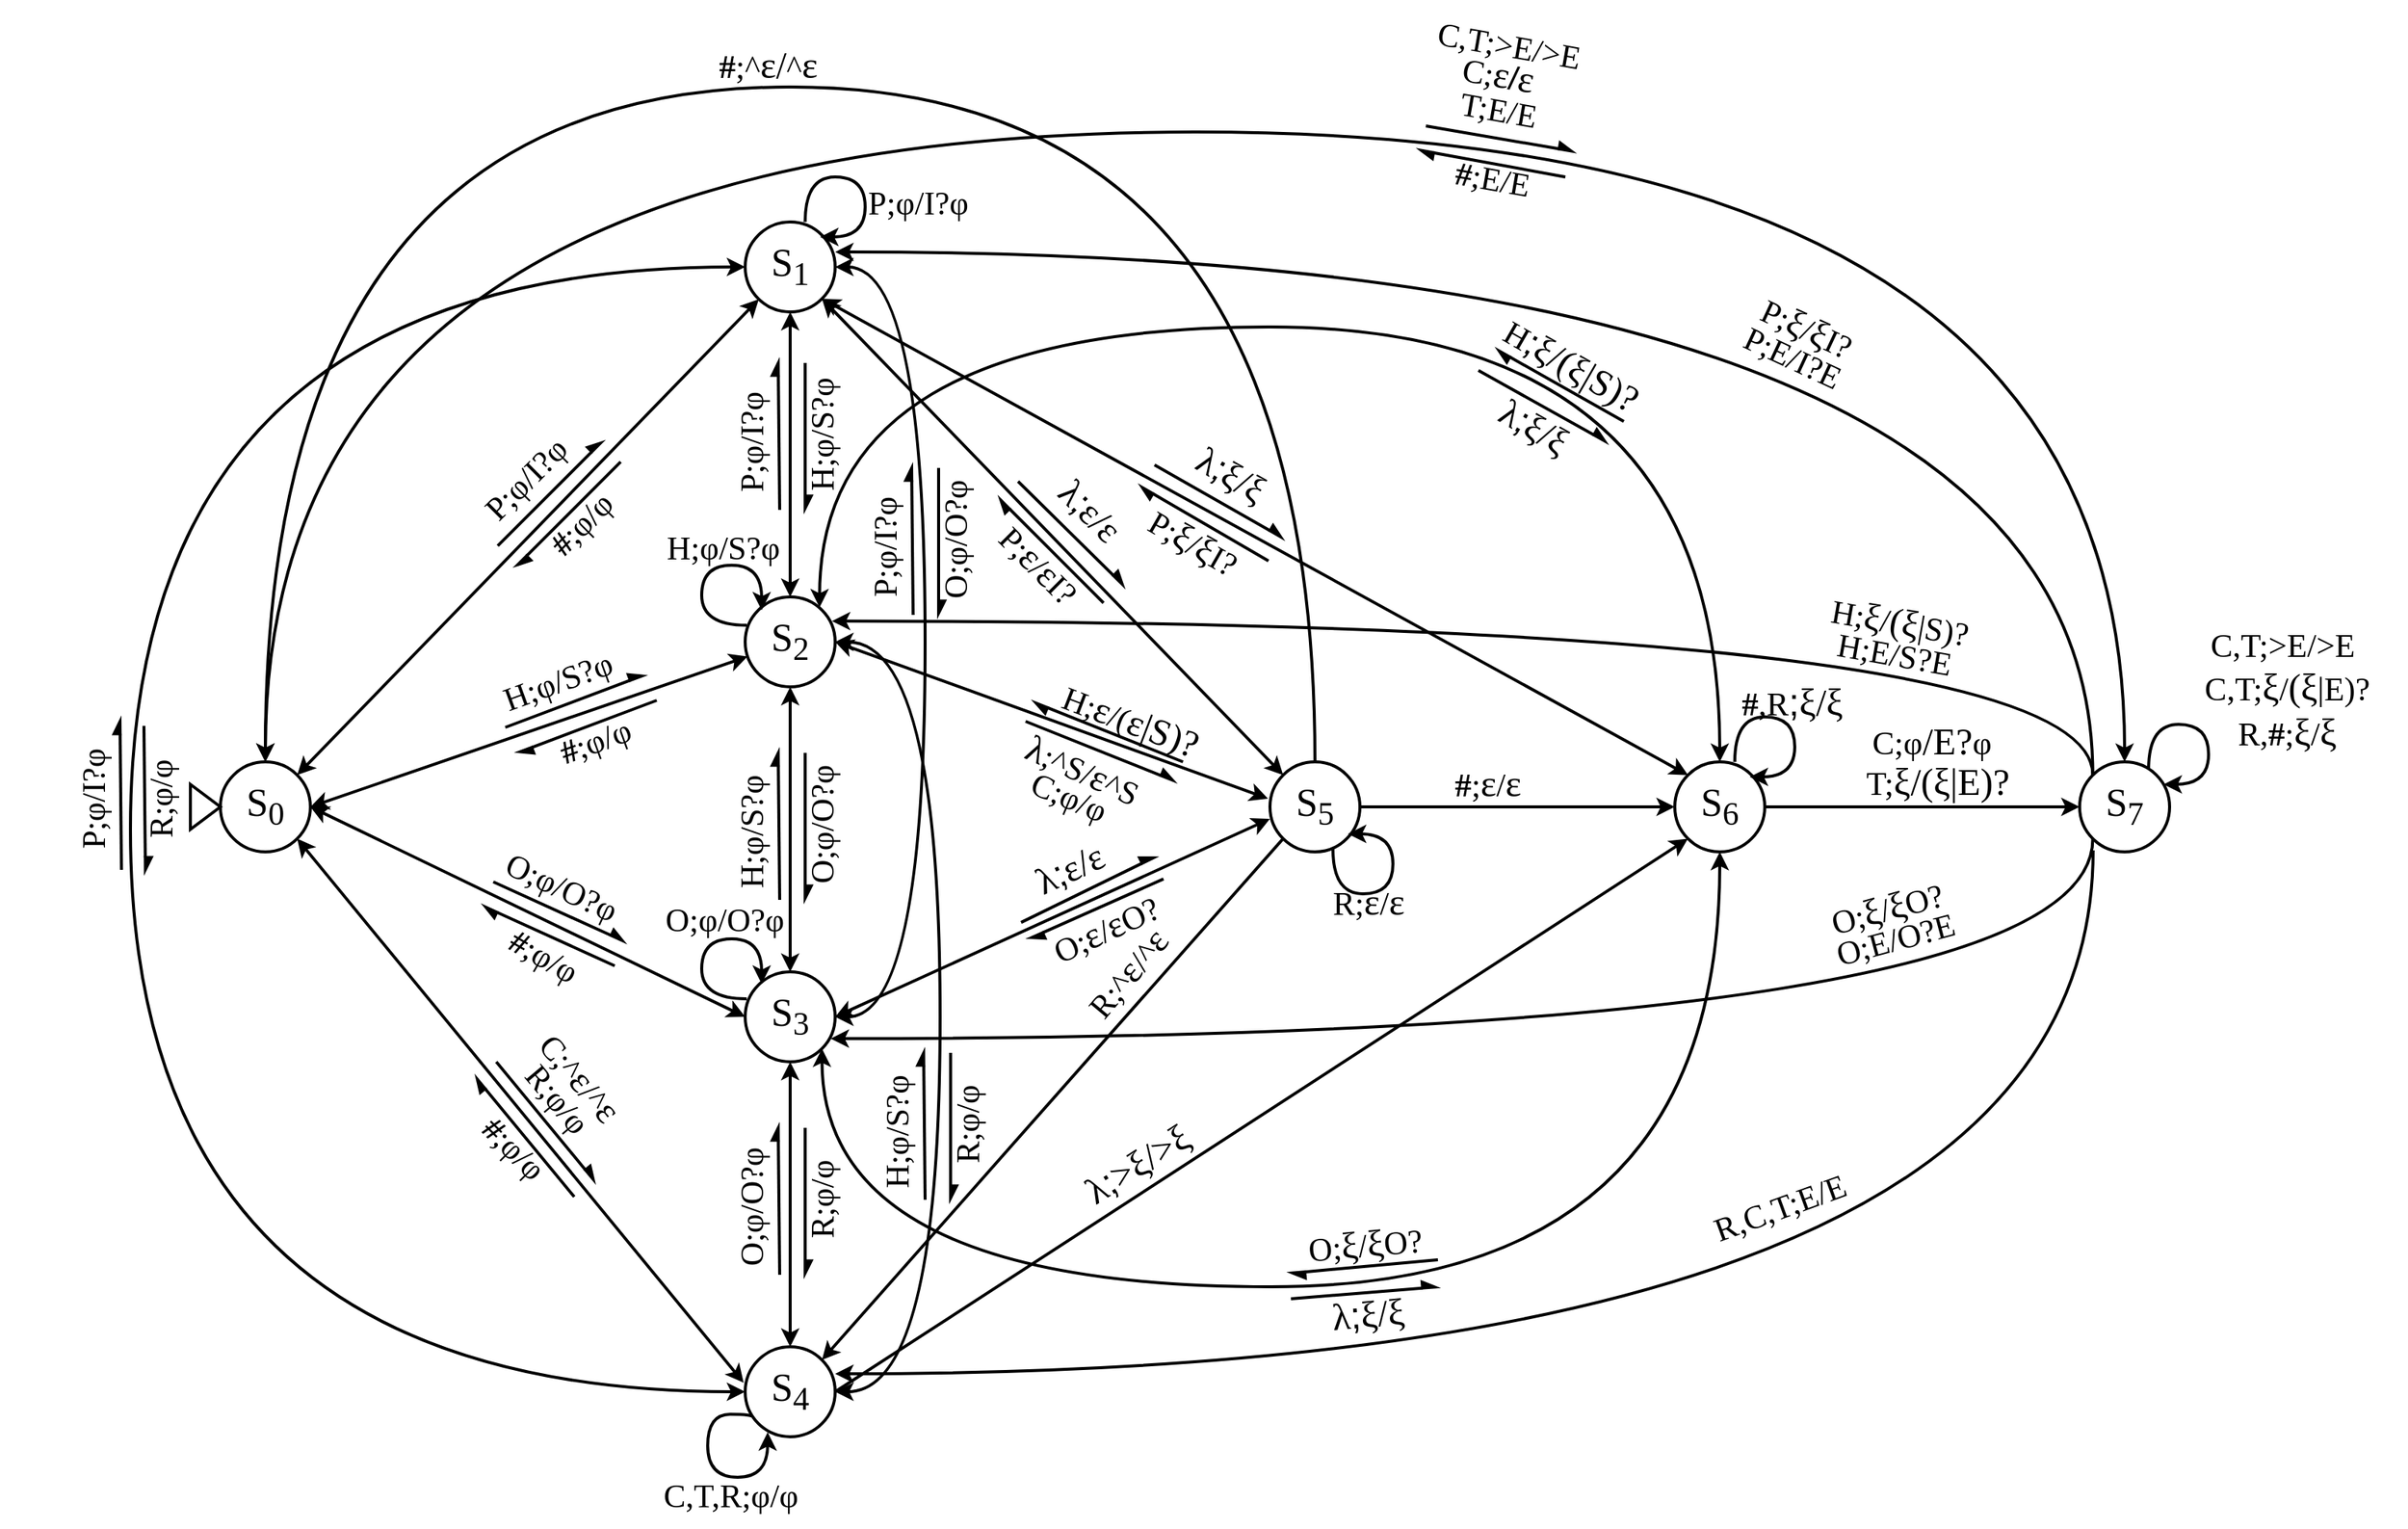 <mxfile version="21.5.0" type="device">
  <diagram name="Página-1" id="Lrx0LUyYGFo_pJ0b0grG">
    <mxGraphModel dx="1328" dy="1369" grid="1" gridSize="10" guides="1" tooltips="1" connect="1" arrows="1" fold="1" page="1" pageScale="1" pageWidth="850" pageHeight="1100" math="0" shadow="0">
      <root>
        <mxCell id="0" />
        <mxCell id="1" parent="0" />
        <mxCell id="ufzjEFwgDuIGSn9WfB68-7" style="rounded=0;orthogonalLoop=1;jettySize=auto;html=1;exitX=1;exitY=0;exitDx=0;exitDy=0;startArrow=classic;startFill=1;strokeWidth=2;" parent="1" source="ufzjEFwgDuIGSn9WfB68-1" target="ufzjEFwgDuIGSn9WfB68-2" edge="1">
          <mxGeometry relative="1" as="geometry" />
        </mxCell>
        <mxCell id="ufzjEFwgDuIGSn9WfB68-8" style="rounded=0;orthogonalLoop=1;jettySize=auto;html=1;exitX=1;exitY=0.5;exitDx=0;exitDy=0;startArrow=classic;startFill=1;strokeWidth=2;" parent="1" source="ufzjEFwgDuIGSn9WfB68-1" target="ufzjEFwgDuIGSn9WfB68-3" edge="1">
          <mxGeometry relative="1" as="geometry" />
        </mxCell>
        <mxCell id="ufzjEFwgDuIGSn9WfB68-9" style="rounded=0;orthogonalLoop=1;jettySize=auto;html=1;exitX=1;exitY=0.5;exitDx=0;exitDy=0;entryX=0;entryY=0.5;entryDx=0;entryDy=0;strokeWidth=2;startArrow=classic;startFill=1;" parent="1" source="ufzjEFwgDuIGSn9WfB68-1" target="ufzjEFwgDuIGSn9WfB68-4" edge="1">
          <mxGeometry relative="1" as="geometry" />
        </mxCell>
        <mxCell id="ufzjEFwgDuIGSn9WfB68-10" style="rounded=0;orthogonalLoop=1;jettySize=auto;html=1;exitX=1;exitY=1;exitDx=0;exitDy=0;entryX=-0.017;entryY=0.4;entryDx=0;entryDy=0;entryPerimeter=0;startArrow=classic;startFill=1;strokeWidth=2;" parent="1" source="ufzjEFwgDuIGSn9WfB68-1" target="ufzjEFwgDuIGSn9WfB68-5" edge="1">
          <mxGeometry relative="1" as="geometry" />
        </mxCell>
        <mxCell id="ufzjEFwgDuIGSn9WfB68-43" style="edgeStyle=orthogonalEdgeStyle;rounded=0;orthogonalLoop=1;jettySize=auto;html=1;exitX=0.5;exitY=1;exitDx=0;exitDy=0;entryX=0.5;entryY=0;entryDx=0;entryDy=0;strokeWidth=2;startArrow=classic;startFill=1;" parent="1" source="ufzjEFwgDuIGSn9WfB68-2" target="ufzjEFwgDuIGSn9WfB68-3" edge="1">
          <mxGeometry relative="1" as="geometry" />
        </mxCell>
        <mxCell id="ufzjEFwgDuIGSn9WfB68-84" style="edgeStyle=orthogonalEdgeStyle;rounded=0;orthogonalLoop=1;jettySize=auto;html=1;exitX=0;exitY=0.5;exitDx=0;exitDy=0;entryX=0;entryY=0.5;entryDx=0;entryDy=0;startArrow=classic;startFill=1;strokeWidth=2;curved=1;" parent="1" source="ufzjEFwgDuIGSn9WfB68-2" target="ufzjEFwgDuIGSn9WfB68-5" edge="1">
          <mxGeometry relative="1" as="geometry">
            <Array as="points">
              <mxPoint x="-80" y="160" />
              <mxPoint x="-80" y="910" />
            </Array>
          </mxGeometry>
        </mxCell>
        <mxCell id="ufzjEFwgDuIGSn9WfB68-92" style="edgeStyle=orthogonalEdgeStyle;rounded=0;orthogonalLoop=1;jettySize=auto;html=1;exitX=1;exitY=0.5;exitDx=0;exitDy=0;entryX=1;entryY=0.5;entryDx=0;entryDy=0;strokeWidth=2;startArrow=classic;startFill=1;elbow=vertical;curved=1;" parent="1" source="ufzjEFwgDuIGSn9WfB68-2" target="ufzjEFwgDuIGSn9WfB68-4" edge="1">
          <mxGeometry relative="1" as="geometry">
            <Array as="points">
              <mxPoint x="450" y="160" />
              <mxPoint x="450" y="660" />
            </Array>
          </mxGeometry>
        </mxCell>
        <mxCell id="ufzjEFwgDuIGSn9WfB68-101" style="rounded=0;orthogonalLoop=1;jettySize=auto;html=1;exitX=1;exitY=1;exitDx=0;exitDy=0;entryX=0;entryY=0;entryDx=0;entryDy=0;startArrow=classic;startFill=1;strokeWidth=2;" parent="1" source="ufzjEFwgDuIGSn9WfB68-2" target="ufzjEFwgDuIGSn9WfB68-64" edge="1">
          <mxGeometry relative="1" as="geometry" />
        </mxCell>
        <mxCell id="ufzjEFwgDuIGSn9WfB68-109" style="rounded=0;orthogonalLoop=1;jettySize=auto;html=1;exitX=1;exitY=1;exitDx=0;exitDy=0;entryX=0;entryY=0;entryDx=0;entryDy=0;startArrow=classic;startFill=1;strokeWidth=2;" parent="1" source="ufzjEFwgDuIGSn9WfB68-2" target="ufzjEFwgDuIGSn9WfB68-69" edge="1">
          <mxGeometry relative="1" as="geometry" />
        </mxCell>
        <mxCell id="ufzjEFwgDuIGSn9WfB68-2" value="&lt;font style=&quot;font-size: 26px;&quot; face=&quot;Times New Roman&quot;&gt;S&lt;sub&gt;1&lt;/sub&gt;&lt;/font&gt;" style="ellipse;whiteSpace=wrap;html=1;aspect=fixed;strokeWidth=2;" parent="1" vertex="1">
          <mxGeometry x="330" y="130" width="60" height="60" as="geometry" />
        </mxCell>
        <mxCell id="ufzjEFwgDuIGSn9WfB68-44" style="edgeStyle=orthogonalEdgeStyle;rounded=0;orthogonalLoop=1;jettySize=auto;html=1;exitX=0.5;exitY=1;exitDx=0;exitDy=0;entryX=0.5;entryY=0;entryDx=0;entryDy=0;strokeWidth=2;startArrow=classic;startFill=1;" parent="1" source="ufzjEFwgDuIGSn9WfB68-3" target="ufzjEFwgDuIGSn9WfB68-4" edge="1">
          <mxGeometry relative="1" as="geometry" />
        </mxCell>
        <mxCell id="ufzjEFwgDuIGSn9WfB68-123" style="rounded=0;orthogonalLoop=1;jettySize=auto;html=1;exitX=1;exitY=0.5;exitDx=0;exitDy=0;entryX=-0.022;entryY=0.408;entryDx=0;entryDy=0;entryPerimeter=0;startArrow=classic;startFill=1;strokeWidth=2;" parent="1" source="ufzjEFwgDuIGSn9WfB68-3" target="ufzjEFwgDuIGSn9WfB68-64" edge="1">
          <mxGeometry relative="1" as="geometry" />
        </mxCell>
        <mxCell id="ufzjEFwgDuIGSn9WfB68-134" style="rounded=0;orthogonalLoop=1;jettySize=auto;html=1;exitX=0.827;exitY=0.117;exitDx=0;exitDy=0;entryX=0.5;entryY=0;entryDx=0;entryDy=0;startArrow=classic;startFill=1;strokeWidth=2;edgeStyle=orthogonalEdgeStyle;curved=1;exitPerimeter=0;" parent="1" source="ufzjEFwgDuIGSn9WfB68-3" target="ufzjEFwgDuIGSn9WfB68-69" edge="1">
          <mxGeometry relative="1" as="geometry">
            <Array as="points">
              <mxPoint x="380" y="200" />
              <mxPoint x="980" y="200" />
            </Array>
          </mxGeometry>
        </mxCell>
        <mxCell id="ufzjEFwgDuIGSn9WfB68-146" style="edgeStyle=orthogonalEdgeStyle;rounded=0;orthogonalLoop=1;jettySize=auto;html=1;exitX=1;exitY=0.5;exitDx=0;exitDy=0;startArrow=classic;startFill=1;strokeWidth=2;entryX=1;entryY=0.5;entryDx=0;entryDy=0;curved=1;" parent="1" source="ufzjEFwgDuIGSn9WfB68-3" target="ufzjEFwgDuIGSn9WfB68-5" edge="1">
          <mxGeometry relative="1" as="geometry">
            <mxPoint x="400" y="910" as="targetPoint" />
            <Array as="points">
              <mxPoint x="460" y="410" />
              <mxPoint x="460" y="910" />
            </Array>
          </mxGeometry>
        </mxCell>
        <mxCell id="ufzjEFwgDuIGSn9WfB68-3" value="&lt;font style=&quot;font-size: 26px;&quot; face=&quot;Times New Roman&quot;&gt;S&lt;sub&gt;2&lt;/sub&gt;&lt;/font&gt;" style="ellipse;whiteSpace=wrap;html=1;aspect=fixed;strokeWidth=2;" parent="1" vertex="1">
          <mxGeometry x="330" y="380" width="60" height="60" as="geometry" />
        </mxCell>
        <mxCell id="ufzjEFwgDuIGSn9WfB68-45" style="edgeStyle=orthogonalEdgeStyle;rounded=0;orthogonalLoop=1;jettySize=auto;html=1;exitX=0.5;exitY=1;exitDx=0;exitDy=0;entryX=0.5;entryY=0;entryDx=0;entryDy=0;strokeWidth=2;startArrow=classic;startFill=1;" parent="1" source="ufzjEFwgDuIGSn9WfB68-4" target="ufzjEFwgDuIGSn9WfB68-5" edge="1">
          <mxGeometry relative="1" as="geometry" />
        </mxCell>
        <mxCell id="ufzjEFwgDuIGSn9WfB68-172" style="rounded=0;orthogonalLoop=1;jettySize=auto;html=1;exitX=1;exitY=0.5;exitDx=0;exitDy=0;entryX=0;entryY=0.633;entryDx=0;entryDy=0;entryPerimeter=0;startArrow=classic;startFill=1;strokeWidth=2;" parent="1" source="ufzjEFwgDuIGSn9WfB68-4" target="ufzjEFwgDuIGSn9WfB68-64" edge="1">
          <mxGeometry relative="1" as="geometry" />
        </mxCell>
        <mxCell id="ufzjEFwgDuIGSn9WfB68-175" style="rounded=0;orthogonalLoop=1;jettySize=auto;html=1;exitX=1;exitY=1;exitDx=0;exitDy=0;entryX=0.5;entryY=1;entryDx=0;entryDy=0;strokeWidth=2;startArrow=classic;startFill=1;edgeStyle=orthogonalEdgeStyle;curved=1;" parent="1" source="ufzjEFwgDuIGSn9WfB68-4" target="ufzjEFwgDuIGSn9WfB68-69" edge="1">
          <mxGeometry relative="1" as="geometry">
            <Array as="points">
              <mxPoint x="381" y="840" />
              <mxPoint x="980" y="840" />
            </Array>
          </mxGeometry>
        </mxCell>
        <mxCell id="ufzjEFwgDuIGSn9WfB68-4" value="&lt;font style=&quot;font-size: 26px;&quot; face=&quot;Times New Roman&quot;&gt;S&lt;sub&gt;3&lt;/sub&gt;&lt;/font&gt;" style="ellipse;whiteSpace=wrap;html=1;aspect=fixed;strokeWidth=2;" parent="1" vertex="1">
          <mxGeometry x="330" y="630" width="60" height="60" as="geometry" />
        </mxCell>
        <mxCell id="ufzjEFwgDuIGSn9WfB68-182" style="rounded=0;orthogonalLoop=1;jettySize=auto;html=1;exitX=1;exitY=0.5;exitDx=0;exitDy=0;entryX=0;entryY=1;entryDx=0;entryDy=0;startArrow=none;startFill=0;strokeWidth=2;endArrow=classic;endFill=1;" parent="1" source="ufzjEFwgDuIGSn9WfB68-5" target="ufzjEFwgDuIGSn9WfB68-69" edge="1">
          <mxGeometry relative="1" as="geometry" />
        </mxCell>
        <mxCell id="ufzjEFwgDuIGSn9WfB68-5" value="&lt;font style=&quot;font-size: 26px;&quot; face=&quot;Times New Roman&quot;&gt;S&lt;sub&gt;4&lt;/sub&gt;&lt;/font&gt;" style="ellipse;whiteSpace=wrap;html=1;aspect=fixed;strokeWidth=2;" parent="1" vertex="1">
          <mxGeometry x="330" y="880" width="60" height="60" as="geometry" />
        </mxCell>
        <mxCell id="ufzjEFwgDuIGSn9WfB68-14" value="" style="group" parent="1" vertex="1" connectable="0">
          <mxGeometry x="137.998" y="255.998" width="118.002" height="105.924" as="geometry" />
        </mxCell>
        <mxCell id="ufzjEFwgDuIGSn9WfB68-12" value="" style="endArrow=async;html=1;rounded=0;endFill=1;strokeWidth=2;" parent="ufzjEFwgDuIGSn9WfB68-14" edge="1">
          <mxGeometry width="50" height="50" relative="1" as="geometry">
            <mxPoint x="26.962" y="89.962" as="sourcePoint" />
            <mxPoint x="96.962" y="19.962" as="targetPoint" />
          </mxGeometry>
        </mxCell>
        <mxCell id="ufzjEFwgDuIGSn9WfB68-13" value="&lt;font style=&quot;font-size: 22px;&quot; face=&quot;Times New Roman&quot;&gt;P;φ/I?φ&lt;/font&gt;" style="text;html=1;align=center;verticalAlign=middle;resizable=0;points=[];autosize=1;strokeColor=none;fillColor=none;rotation=-45;" parent="ufzjEFwgDuIGSn9WfB68-14" vertex="1">
          <mxGeometry x="0.962" y="25.962" width="90" height="40" as="geometry" />
        </mxCell>
        <mxCell id="ufzjEFwgDuIGSn9WfB68-15" value="" style="group" parent="ufzjEFwgDuIGSn9WfB68-14" vertex="1" connectable="0">
          <mxGeometry x="12.0" y="14.0" width="106.002" height="91.924" as="geometry" />
        </mxCell>
        <mxCell id="ufzjEFwgDuIGSn9WfB68-16" value="" style="endArrow=async;html=1;rounded=0;endFill=1;strokeWidth=2;" parent="ufzjEFwgDuIGSn9WfB68-15" edge="1">
          <mxGeometry width="50" height="50" relative="1" as="geometry">
            <mxPoint x="96.962" y="19.962" as="sourcePoint" />
            <mxPoint x="26.962" y="89.962" as="targetPoint" />
          </mxGeometry>
        </mxCell>
        <mxCell id="ufzjEFwgDuIGSn9WfB68-17" value="&lt;font style=&quot;font-size: 22px;&quot; face=&quot;Times New Roman&quot;&gt;&lt;b&gt;#&lt;/b&gt;;&lt;/font&gt;&lt;font style=&quot;font-size: 22px;&quot; face=&quot;Times New Roman&quot;&gt;φ/φ&lt;/font&gt;" style="text;html=1;align=center;verticalAlign=middle;resizable=0;points=[];autosize=1;strokeColor=none;fillColor=none;rotation=-45;" parent="ufzjEFwgDuIGSn9WfB68-15" vertex="1">
          <mxGeometry x="36.002" y="42.002" width="70" height="40" as="geometry" />
        </mxCell>
        <mxCell id="ufzjEFwgDuIGSn9WfB68-24" value="&lt;font style=&quot;font-size: 22px;&quot; face=&quot;Times New Roman&quot;&gt;&lt;b&gt;#&lt;/b&gt;;&lt;/font&gt;&lt;font style=&quot;font-size: 22px;&quot; face=&quot;Times New Roman&quot;&gt;φ/φ&lt;/font&gt;" style="text;html=1;align=center;verticalAlign=middle;resizable=0;points=[];autosize=1;strokeColor=none;fillColor=none;rotation=-20;" parent="1" vertex="1">
          <mxGeometry x="195" y="457" width="70" height="40" as="geometry" />
        </mxCell>
        <mxCell id="ufzjEFwgDuIGSn9WfB68-21" value="&lt;font style=&quot;font-size: 22px;&quot; face=&quot;Times New Roman&quot;&gt;H;φ/S?φ&lt;/font&gt;" style="text;html=1;align=center;verticalAlign=middle;resizable=0;points=[];autosize=1;strokeColor=none;fillColor=none;rotation=-20;" parent="1" vertex="1">
          <mxGeometry x="155" y="417.0" width="100" height="40" as="geometry" />
        </mxCell>
        <mxCell id="ufzjEFwgDuIGSn9WfB68-20" value="" style="endArrow=async;html=1;rounded=0;endFill=1;strokeWidth=2;" parent="1" edge="1">
          <mxGeometry width="50" height="50" relative="1" as="geometry">
            <mxPoint x="170" y="467" as="sourcePoint" />
            <mxPoint x="263" y="432" as="targetPoint" />
          </mxGeometry>
        </mxCell>
        <mxCell id="ufzjEFwgDuIGSn9WfB68-27" value="" style="endArrow=async;html=1;rounded=0;endFill=1;strokeWidth=2;" parent="1" edge="1">
          <mxGeometry width="50" height="50" relative="1" as="geometry">
            <mxPoint x="271" y="449" as="sourcePoint" />
            <mxPoint x="178" y="484" as="targetPoint" />
          </mxGeometry>
        </mxCell>
        <mxCell id="ufzjEFwgDuIGSn9WfB68-28" value="&lt;font style=&quot;font-size: 22px;&quot; face=&quot;Times New Roman&quot;&gt;O;φ/O?φ&lt;/font&gt;" style="text;html=1;align=center;verticalAlign=middle;resizable=0;points=[];autosize=1;strokeColor=none;fillColor=none;rotation=25;" parent="1" vertex="1">
          <mxGeometry x="157" y="554" width="100" height="40" as="geometry" />
        </mxCell>
        <mxCell id="ufzjEFwgDuIGSn9WfB68-29" value="" style="endArrow=async;html=1;rounded=0;endFill=1;strokeWidth=2;" parent="1" edge="1">
          <mxGeometry width="50" height="50" relative="1" as="geometry">
            <mxPoint x="162" y="570" as="sourcePoint" />
            <mxPoint x="250" y="610" as="targetPoint" />
          </mxGeometry>
        </mxCell>
        <mxCell id="ufzjEFwgDuIGSn9WfB68-30" value="" style="endArrow=async;html=1;rounded=0;endFill=1;strokeWidth=2;" parent="1" edge="1">
          <mxGeometry width="50" height="50" relative="1" as="geometry">
            <mxPoint x="243" y="626" as="sourcePoint" />
            <mxPoint x="155" y="586" as="targetPoint" />
          </mxGeometry>
        </mxCell>
        <mxCell id="ufzjEFwgDuIGSn9WfB68-32" value="&lt;font style=&quot;font-size: 22px;&quot; face=&quot;Times New Roman&quot;&gt;&lt;b&gt;#&lt;/b&gt;;&lt;/font&gt;&lt;font style=&quot;font-size: 22px;&quot; face=&quot;Times New Roman&quot;&gt;φ/φ&lt;/font&gt;" style="text;html=1;align=center;verticalAlign=middle;resizable=0;points=[];autosize=1;strokeColor=none;fillColor=none;rotation=30;" parent="1" vertex="1">
          <mxGeometry x="160" y="600" width="70" height="40" as="geometry" />
        </mxCell>
        <mxCell id="ufzjEFwgDuIGSn9WfB68-37" value="" style="endArrow=async;html=1;rounded=0;endFill=1;strokeWidth=2;" parent="1" edge="1">
          <mxGeometry width="50" height="50" relative="1" as="geometry">
            <mxPoint x="164" y="690" as="sourcePoint" />
            <mxPoint x="230" y="770" as="targetPoint" />
          </mxGeometry>
        </mxCell>
        <mxCell id="ufzjEFwgDuIGSn9WfB68-39" value="&lt;font style=&quot;font-size: 22px;&quot; face=&quot;Times New Roman&quot;&gt;R;φ/φ&lt;/font&gt;" style="text;html=1;align=center;verticalAlign=middle;resizable=0;points=[];autosize=1;strokeColor=none;fillColor=none;rotation=50;" parent="1" vertex="1">
          <mxGeometry x="164" y="695" width="80" height="40" as="geometry" />
        </mxCell>
        <mxCell id="ufzjEFwgDuIGSn9WfB68-41" value="" style="endArrow=async;html=1;rounded=0;endFill=1;strokeWidth=2;" parent="1" edge="1">
          <mxGeometry width="50" height="50" relative="1" as="geometry">
            <mxPoint x="216" y="780" as="sourcePoint" />
            <mxPoint x="150" y="700" as="targetPoint" />
          </mxGeometry>
        </mxCell>
        <mxCell id="ufzjEFwgDuIGSn9WfB68-42" value="&lt;font style=&quot;font-size: 22px;&quot; face=&quot;Times New Roman&quot;&gt;&lt;b&gt;#&lt;/b&gt;;&lt;/font&gt;&lt;font style=&quot;font-size: 22px;&quot; face=&quot;Times New Roman&quot;&gt;φ/φ&lt;/font&gt;" style="text;html=1;align=center;verticalAlign=middle;resizable=0;points=[];autosize=1;strokeColor=none;fillColor=none;rotation=45;" parent="1" vertex="1">
          <mxGeometry x="140" y="728" width="70" height="40" as="geometry" />
        </mxCell>
        <mxCell id="ufzjEFwgDuIGSn9WfB68-46" value="" style="group;rotation=-45;" parent="1" vertex="1" connectable="0">
          <mxGeometry x="289.998" y="219.998" width="142" height="105.924" as="geometry" />
        </mxCell>
        <mxCell id="ufzjEFwgDuIGSn9WfB68-47" value="" style="endArrow=async;html=1;rounded=0;endFill=1;strokeWidth=2;" parent="ufzjEFwgDuIGSn9WfB68-46" edge="1">
          <mxGeometry width="50" height="50" relative="1" as="geometry">
            <mxPoint x="63" y="102" as="sourcePoint" />
            <mxPoint x="62" y="2" as="targetPoint" />
          </mxGeometry>
        </mxCell>
        <mxCell id="ufzjEFwgDuIGSn9WfB68-48" value="&lt;font style=&quot;font-size: 22px;&quot; face=&quot;Times New Roman&quot;&gt;P;φ/I?φ&lt;/font&gt;" style="text;html=1;align=center;verticalAlign=middle;resizable=0;points=[];autosize=1;strokeColor=none;fillColor=none;rotation=-90;" parent="ufzjEFwgDuIGSn9WfB68-46" vertex="1">
          <mxGeometry y="37" width="90" height="40" as="geometry" />
        </mxCell>
        <mxCell id="ufzjEFwgDuIGSn9WfB68-49" value="" style="group;rotation=-45;" parent="ufzjEFwgDuIGSn9WfB68-46" vertex="1" connectable="0">
          <mxGeometry x="15" y="8" width="127" height="91.924" as="geometry" />
        </mxCell>
        <mxCell id="ufzjEFwgDuIGSn9WfB68-50" value="" style="endArrow=async;html=1;rounded=0;endFill=1;strokeWidth=2;" parent="ufzjEFwgDuIGSn9WfB68-49" edge="1">
          <mxGeometry width="50" height="50" relative="1" as="geometry">
            <mxPoint x="65" y="-4" as="sourcePoint" />
            <mxPoint x="65" y="95" as="targetPoint" />
          </mxGeometry>
        </mxCell>
        <mxCell id="ufzjEFwgDuIGSn9WfB68-51" value="&lt;font style=&quot;font-size: 22px;&quot; face=&quot;Times New Roman&quot;&gt;H;φ/S?φ&lt;/font&gt;" style="text;html=1;align=center;verticalAlign=middle;resizable=0;points=[];autosize=1;strokeColor=none;fillColor=none;rotation=-90;" parent="ufzjEFwgDuIGSn9WfB68-49" vertex="1">
          <mxGeometry x="27" y="24" width="100" height="40" as="geometry" />
        </mxCell>
        <mxCell id="ufzjEFwgDuIGSn9WfB68-52" value="" style="group;rotation=-45;" parent="1" vertex="1" connectable="0">
          <mxGeometry x="289.998" y="729.998" width="147" height="105.924" as="geometry" />
        </mxCell>
        <mxCell id="ufzjEFwgDuIGSn9WfB68-53" value="" style="endArrow=async;html=1;rounded=0;endFill=1;strokeWidth=2;" parent="ufzjEFwgDuIGSn9WfB68-52" edge="1">
          <mxGeometry width="50" height="50" relative="1" as="geometry">
            <mxPoint x="63" y="102" as="sourcePoint" />
            <mxPoint x="62" y="2" as="targetPoint" />
          </mxGeometry>
        </mxCell>
        <mxCell id="ufzjEFwgDuIGSn9WfB68-54" value="&lt;font style=&quot;font-size: 22px;&quot; face=&quot;Times New Roman&quot;&gt;O;φ/O?φ&lt;/font&gt;" style="text;html=1;align=center;verticalAlign=middle;resizable=0;points=[];autosize=1;strokeColor=none;fillColor=none;rotation=-90;" parent="ufzjEFwgDuIGSn9WfB68-52" vertex="1">
          <mxGeometry x="-5" y="37" width="100" height="40" as="geometry" />
        </mxCell>
        <mxCell id="ufzjEFwgDuIGSn9WfB68-55" value="" style="group;rotation=-45;" parent="ufzjEFwgDuIGSn9WfB68-52" vertex="1" connectable="0">
          <mxGeometry x="15" y="8" width="132" height="91.924" as="geometry" />
        </mxCell>
        <mxCell id="ufzjEFwgDuIGSn9WfB68-56" value="" style="endArrow=async;html=1;rounded=0;endFill=1;strokeWidth=2;" parent="ufzjEFwgDuIGSn9WfB68-55" edge="1">
          <mxGeometry width="50" height="50" relative="1" as="geometry">
            <mxPoint x="65" y="-4" as="sourcePoint" />
            <mxPoint x="65" y="95" as="targetPoint" />
          </mxGeometry>
        </mxCell>
        <mxCell id="ufzjEFwgDuIGSn9WfB68-57" value="&lt;font style=&quot;font-size: 22px;&quot; face=&quot;Times New Roman&quot;&gt;R;φ/φ&lt;/font&gt;" style="text;html=1;align=center;verticalAlign=middle;resizable=0;points=[];autosize=1;strokeColor=none;fillColor=none;rotation=-90;" parent="ufzjEFwgDuIGSn9WfB68-55" vertex="1">
          <mxGeometry x="37" y="24" width="80" height="40" as="geometry" />
        </mxCell>
        <mxCell id="ufzjEFwgDuIGSn9WfB68-58" value="" style="group;rotation=-45;" parent="1" vertex="1" connectable="0">
          <mxGeometry x="289.998" y="479.998" width="142" height="145.92" as="geometry" />
        </mxCell>
        <mxCell id="ufzjEFwgDuIGSn9WfB68-59" value="" style="endArrow=async;html=1;rounded=0;endFill=1;strokeWidth=2;" parent="ufzjEFwgDuIGSn9WfB68-58" edge="1">
          <mxGeometry width="50" height="50" relative="1" as="geometry">
            <mxPoint x="63" y="102" as="sourcePoint" />
            <mxPoint x="62" y="2" as="targetPoint" />
          </mxGeometry>
        </mxCell>
        <mxCell id="ufzjEFwgDuIGSn9WfB68-60" value="&lt;font style=&quot;font-size: 22px;&quot; face=&quot;Times New Roman&quot;&gt;H;φ/S?φ&lt;/font&gt;" style="text;html=1;align=center;verticalAlign=middle;resizable=0;points=[];autosize=1;strokeColor=none;fillColor=none;rotation=-90;" parent="ufzjEFwgDuIGSn9WfB68-58" vertex="1">
          <mxGeometry x="-5" y="37" width="100" height="40" as="geometry" />
        </mxCell>
        <mxCell id="ufzjEFwgDuIGSn9WfB68-61" value="" style="group;rotation=-45;" parent="ufzjEFwgDuIGSn9WfB68-58" vertex="1" connectable="0">
          <mxGeometry x="15" y="8" width="127" height="91.924" as="geometry" />
        </mxCell>
        <mxCell id="ufzjEFwgDuIGSn9WfB68-62" value="" style="endArrow=async;html=1;rounded=0;endFill=1;strokeWidth=2;" parent="ufzjEFwgDuIGSn9WfB68-61" edge="1">
          <mxGeometry width="50" height="50" relative="1" as="geometry">
            <mxPoint x="65" y="-4" as="sourcePoint" />
            <mxPoint x="65" y="95" as="targetPoint" />
          </mxGeometry>
        </mxCell>
        <mxCell id="ufzjEFwgDuIGSn9WfB68-63" value="&lt;font style=&quot;font-size: 22px;&quot; face=&quot;Times New Roman&quot;&gt;O;φ/O?φ&lt;/font&gt;" style="text;html=1;align=center;verticalAlign=middle;resizable=0;points=[];autosize=1;strokeColor=none;fillColor=none;rotation=-90;" parent="ufzjEFwgDuIGSn9WfB68-61" vertex="1">
          <mxGeometry x="27" y="24" width="100" height="40" as="geometry" />
        </mxCell>
        <mxCell id="ufzjEFwgDuIGSn9WfB68-154" value="&lt;font style=&quot;font-size: 22px;&quot; face=&quot;Times New Roman&quot;&gt;O;φ/O?φ&lt;/font&gt;" style="text;html=1;align=center;verticalAlign=middle;resizable=0;points=[];autosize=1;strokeColor=none;fillColor=none;rotation=0;" parent="ufzjEFwgDuIGSn9WfB68-58" vertex="1">
          <mxGeometry x="-24" y="95.92" width="100" height="40" as="geometry" />
        </mxCell>
        <mxCell id="ufzjEFwgDuIGSn9WfB68-158" style="edgeStyle=orthogonalEdgeStyle;rounded=0;orthogonalLoop=1;jettySize=auto;html=1;exitX=0.5;exitY=0;exitDx=0;exitDy=0;entryX=0.5;entryY=0;entryDx=0;entryDy=0;strokeWidth=2;curved=1;" parent="1" source="ufzjEFwgDuIGSn9WfB68-64" target="ufzjEFwgDuIGSn9WfB68-1" edge="1">
          <mxGeometry relative="1" as="geometry">
            <Array as="points">
              <mxPoint x="710" y="40" />
              <mxPoint x="10" y="40" />
            </Array>
          </mxGeometry>
        </mxCell>
        <mxCell id="ufzjEFwgDuIGSn9WfB68-163" style="rounded=0;orthogonalLoop=1;jettySize=auto;html=1;exitX=0;exitY=1;exitDx=0;exitDy=0;entryX=1;entryY=0;entryDx=0;entryDy=0;startArrow=none;startFill=0;strokeWidth=2;endArrow=classic;endFill=1;" parent="1" source="ufzjEFwgDuIGSn9WfB68-64" target="ufzjEFwgDuIGSn9WfB68-5" edge="1">
          <mxGeometry relative="1" as="geometry" />
        </mxCell>
        <mxCell id="ufzjEFwgDuIGSn9WfB68-189" style="edgeStyle=orthogonalEdgeStyle;rounded=0;orthogonalLoop=1;jettySize=auto;html=1;exitX=1;exitY=0.5;exitDx=0;exitDy=0;entryX=0;entryY=0.5;entryDx=0;entryDy=0;strokeWidth=2;" parent="1" source="ufzjEFwgDuIGSn9WfB68-64" target="ufzjEFwgDuIGSn9WfB68-69" edge="1">
          <mxGeometry relative="1" as="geometry" />
        </mxCell>
        <mxCell id="ufzjEFwgDuIGSn9WfB68-64" value="&lt;font style=&quot;font-size: 26px;&quot; face=&quot;Times New Roman&quot;&gt;S&lt;sub&gt;5&lt;/sub&gt;&lt;/font&gt;" style="ellipse;whiteSpace=wrap;html=1;aspect=fixed;strokeWidth=2;" parent="1" vertex="1">
          <mxGeometry x="680" y="490" width="60" height="60" as="geometry" />
        </mxCell>
        <mxCell id="ufzjEFwgDuIGSn9WfB68-199" style="edgeStyle=orthogonalEdgeStyle;rounded=0;orthogonalLoop=1;jettySize=auto;html=1;exitX=1;exitY=0.5;exitDx=0;exitDy=0;strokeWidth=2;" parent="1" source="ufzjEFwgDuIGSn9WfB68-69" target="ufzjEFwgDuIGSn9WfB68-70" edge="1">
          <mxGeometry relative="1" as="geometry" />
        </mxCell>
        <mxCell id="ufzjEFwgDuIGSn9WfB68-69" value="&lt;div&gt;&lt;font style=&quot;font-size: 26px;&quot; face=&quot;Times New Roman&quot;&gt;S&lt;sub&gt;6&lt;/sub&gt;&lt;/font&gt;&lt;/div&gt;" style="ellipse;whiteSpace=wrap;html=1;aspect=fixed;strokeWidth=2;" parent="1" vertex="1">
          <mxGeometry x="950" y="490" width="60" height="60" as="geometry" />
        </mxCell>
        <mxCell id="ufzjEFwgDuIGSn9WfB68-72" style="edgeStyle=orthogonalEdgeStyle;rounded=0;orthogonalLoop=1;jettySize=auto;html=1;exitX=0.5;exitY=0;exitDx=0;exitDy=0;strokeWidth=2;startArrow=classic;startFill=1;curved=1;" parent="1" source="ufzjEFwgDuIGSn9WfB68-70" target="ufzjEFwgDuIGSn9WfB68-1" edge="1">
          <mxGeometry relative="1" as="geometry">
            <mxPoint x="10" y="380" as="targetPoint" />
            <Array as="points">
              <mxPoint x="1250" y="70" />
              <mxPoint x="10" y="70" />
            </Array>
          </mxGeometry>
        </mxCell>
        <mxCell id="ufzjEFwgDuIGSn9WfB68-211" style="edgeStyle=orthogonalEdgeStyle;rounded=0;orthogonalLoop=1;jettySize=auto;html=1;exitX=0;exitY=0;exitDx=0;exitDy=0;entryX=0.964;entryY=0.269;entryDx=0;entryDy=0;entryPerimeter=0;curved=1;strokeWidth=2;" parent="1" source="ufzjEFwgDuIGSn9WfB68-70" target="ufzjEFwgDuIGSn9WfB68-3" edge="1">
          <mxGeometry relative="1" as="geometry">
            <Array as="points">
              <mxPoint x="1229" y="396" />
            </Array>
          </mxGeometry>
        </mxCell>
        <mxCell id="ufzjEFwgDuIGSn9WfB68-216" style="edgeStyle=orthogonalEdgeStyle;rounded=0;orthogonalLoop=1;jettySize=auto;html=1;exitX=0;exitY=1;exitDx=0;exitDy=0;entryX=0.95;entryY=0.742;entryDx=0;entryDy=0;entryPerimeter=0;curved=1;strokeWidth=2;" parent="1" source="ufzjEFwgDuIGSn9WfB68-70" target="ufzjEFwgDuIGSn9WfB68-4" edge="1">
          <mxGeometry relative="1" as="geometry">
            <Array as="points">
              <mxPoint x="1229" y="675" />
            </Array>
          </mxGeometry>
        </mxCell>
        <mxCell id="ufzjEFwgDuIGSn9WfB68-70" value="&lt;font style=&quot;font-size: 26px;&quot; face=&quot;Times New Roman&quot;&gt;S&lt;sub&gt;7&lt;/sub&gt;&lt;/font&gt;" style="ellipse;whiteSpace=wrap;html=1;aspect=fixed;strokeWidth=2;" parent="1" vertex="1">
          <mxGeometry x="1220" y="490" width="60" height="60" as="geometry" />
        </mxCell>
        <mxCell id="ufzjEFwgDuIGSn9WfB68-71" value="&lt;font style=&quot;font-size: 22px;&quot; face=&quot;Times New Roman&quot;&gt;C;^&lt;/font&gt;&lt;font style=&quot;font-size: 22px;&quot; face=&quot;Times New Roman&quot;&gt;&lt;/font&gt;&lt;font style=&quot;font-size: 25px;&quot; face=&quot;Times New Roman&quot;&gt;ε&lt;/font&gt;&lt;font style=&quot;font-size: 22px;&quot; face=&quot;Times New Roman&quot;&gt;&lt;/font&gt;&lt;font style=&quot;font-size: 22px;&quot; face=&quot;Times New Roman&quot;&gt;/&lt;/font&gt;&lt;font style=&quot;font-size: 22px;&quot; face=&quot;Times New Roman&quot;&gt;^&lt;/font&gt;&lt;font style=&quot;font-size: 25px;&quot; face=&quot;Times New Roman&quot;&gt;ε&lt;/font&gt;" style="text;html=1;align=center;verticalAlign=middle;resizable=0;points=[];autosize=1;strokeColor=none;fillColor=none;rotation=50;" parent="1" vertex="1">
          <mxGeometry x="175" y="680" width="90" height="40" as="geometry" />
        </mxCell>
        <mxCell id="ufzjEFwgDuIGSn9WfB68-73" value="" style="group;rotation=55;" parent="1" vertex="1" connectable="0">
          <mxGeometry x="759.998" y="28.998" width="142" height="105.924" as="geometry" />
        </mxCell>
        <mxCell id="ufzjEFwgDuIGSn9WfB68-74" value="" style="endArrow=async;html=1;rounded=0;endFill=1;strokeWidth=2;" parent="ufzjEFwgDuIGSn9WfB68-73" edge="1">
          <mxGeometry width="50" height="50" relative="1" as="geometry">
            <mxPoint x="24" y="37" as="sourcePoint" />
            <mxPoint x="123" y="54" as="targetPoint" />
          </mxGeometry>
        </mxCell>
        <mxCell id="ufzjEFwgDuIGSn9WfB68-75" value="&lt;font style=&quot;font-size: 22px;&quot; face=&quot;Times New Roman&quot;&gt;T;E/E&lt;/font&gt;" style="text;html=1;align=center;verticalAlign=middle;resizable=0;points=[];autosize=1;strokeColor=none;fillColor=none;rotation=10;" parent="ufzjEFwgDuIGSn9WfB68-73" vertex="1">
          <mxGeometry x="37" y="7" width="70" height="40" as="geometry" />
        </mxCell>
        <mxCell id="ufzjEFwgDuIGSn9WfB68-76" value="" style="group;rotation=55;" parent="ufzjEFwgDuIGSn9WfB68-73" vertex="1" connectable="0">
          <mxGeometry x="5" y="14" width="127" height="91.924" as="geometry" />
        </mxCell>
        <mxCell id="ufzjEFwgDuIGSn9WfB68-77" value="" style="endArrow=async;html=1;rounded=0;endFill=1;strokeWidth=2;" parent="ufzjEFwgDuIGSn9WfB68-76" edge="1">
          <mxGeometry width="50" height="50" relative="1" as="geometry">
            <mxPoint x="112" y="57" as="sourcePoint" />
            <mxPoint x="14" y="39" as="targetPoint" />
          </mxGeometry>
        </mxCell>
        <mxCell id="ufzjEFwgDuIGSn9WfB68-78" value="&lt;font style=&quot;font-size: 22px;&quot; face=&quot;Times New Roman&quot;&gt;&lt;b&gt;#&lt;/b&gt;;E/E&lt;/font&gt;" style="text;html=1;align=center;verticalAlign=middle;resizable=0;points=[];autosize=1;strokeColor=none;fillColor=none;rotation=10;" parent="ufzjEFwgDuIGSn9WfB68-76" vertex="1">
          <mxGeometry x="28" y="39" width="70" height="40" as="geometry" />
        </mxCell>
        <mxCell id="ufzjEFwgDuIGSn9WfB68-79" value="&lt;font style=&quot;font-size: 22px;&quot; face=&quot;Times New Roman&quot;&gt;C;&lt;/font&gt;&lt;font style=&quot;font-size: 22px;&quot; face=&quot;Times New Roman&quot;&gt;&lt;/font&gt;&lt;font style=&quot;font-size: 25px;&quot; face=&quot;Times New Roman&quot;&gt;ε&lt;/font&gt;&lt;font style=&quot;font-size: 22px;&quot; face=&quot;Times New Roman&quot;&gt;&lt;/font&gt;&lt;font style=&quot;font-size: 22px;&quot;&gt;/&lt;/font&gt;&lt;font style=&quot;font-size: 25px;&quot; face=&quot;Times New Roman&quot;&gt;ε&lt;/font&gt;" style="text;html=1;align=center;verticalAlign=middle;resizable=0;points=[];autosize=1;strokeColor=none;fillColor=none;rotation=10;" parent="ufzjEFwgDuIGSn9WfB68-73" vertex="1">
          <mxGeometry x="37" y="-18" width="70" height="40" as="geometry" />
        </mxCell>
        <mxCell id="ufzjEFwgDuIGSn9WfB68-82" style="edgeStyle=orthogonalEdgeStyle;rounded=0;orthogonalLoop=1;jettySize=auto;html=1;strokeWidth=2;entryX=0.833;entryY=0;entryDx=0;entryDy=0;curved=1;entryPerimeter=0;" parent="1" edge="1">
          <mxGeometry relative="1" as="geometry">
            <mxPoint x="370" y="130" as="sourcePoint" />
            <mxPoint x="379.98" y="140" as="targetPoint" />
            <Array as="points">
              <mxPoint x="370" y="100" />
              <mxPoint x="410" y="100" />
              <mxPoint x="410" y="140" />
            </Array>
          </mxGeometry>
        </mxCell>
        <mxCell id="ufzjEFwgDuIGSn9WfB68-83" value="&lt;font style=&quot;font-size: 22px;&quot; face=&quot;Times New Roman&quot;&gt;P;φ/I?φ&lt;/font&gt;" style="text;html=1;align=center;verticalAlign=middle;resizable=0;points=[];autosize=1;strokeColor=none;fillColor=none;rotation=0;" parent="1" vertex="1">
          <mxGeometry x="399.998" y="97.918" width="90" height="40" as="geometry" />
        </mxCell>
        <mxCell id="ufzjEFwgDuIGSn9WfB68-85" value="" style="group;rotation=-45;" parent="1" vertex="1" connectable="0">
          <mxGeometry x="-150.002" y="459.998" width="142" height="105.924" as="geometry" />
        </mxCell>
        <mxCell id="ufzjEFwgDuIGSn9WfB68-86" value="" style="endArrow=async;html=1;rounded=0;endFill=1;strokeWidth=2;" parent="ufzjEFwgDuIGSn9WfB68-85" edge="1">
          <mxGeometry width="50" height="50" relative="1" as="geometry">
            <mxPoint x="64" y="102" as="sourcePoint" />
            <mxPoint x="63" y="1" as="targetPoint" />
          </mxGeometry>
        </mxCell>
        <mxCell id="ufzjEFwgDuIGSn9WfB68-88" value="" style="group;rotation=-45;" parent="ufzjEFwgDuIGSn9WfB68-85" vertex="1" connectable="0">
          <mxGeometry x="14" y="9" width="127" height="91.924" as="geometry" />
        </mxCell>
        <mxCell id="ufzjEFwgDuIGSn9WfB68-89" value="" style="endArrow=async;html=1;rounded=0;endFill=1;strokeWidth=2;" parent="ufzjEFwgDuIGSn9WfB68-88" edge="1">
          <mxGeometry width="50" height="50" relative="1" as="geometry">
            <mxPoint x="65" y="-3" as="sourcePoint" />
            <mxPoint x="66" y="95" as="targetPoint" />
          </mxGeometry>
        </mxCell>
        <mxCell id="ufzjEFwgDuIGSn9WfB68-90" value="&lt;font style=&quot;font-size: 22px;&quot; face=&quot;Times New Roman&quot;&gt;P;φ/I?φ&lt;/font&gt;" style="text;html=1;align=center;verticalAlign=middle;resizable=0;points=[];autosize=1;strokeColor=none;fillColor=none;rotation=-90;" parent="ufzjEFwgDuIGSn9WfB68-88" vertex="1">
          <mxGeometry x="-13" y="25.96" width="90" height="40" as="geometry" />
        </mxCell>
        <mxCell id="ufzjEFwgDuIGSn9WfB68-87" value="&lt;font style=&quot;font-size: 22px;&quot; face=&quot;Times New Roman&quot;&gt;R;φ/φ&lt;/font&gt;" style="text;html=1;align=center;verticalAlign=middle;resizable=0;points=[];autosize=1;strokeColor=none;fillColor=none;rotation=-90;" parent="ufzjEFwgDuIGSn9WfB68-88" vertex="1">
          <mxGeometry x="37" y="25.96" width="80" height="40" as="geometry" />
        </mxCell>
        <mxCell id="ufzjEFwgDuIGSn9WfB68-93" value="" style="group;rotation=-45;" parent="1" vertex="1" connectable="0">
          <mxGeometry x="378.998" y="289.998" width="142" height="105.924" as="geometry" />
        </mxCell>
        <mxCell id="ufzjEFwgDuIGSn9WfB68-94" value="" style="endArrow=async;html=1;rounded=0;endFill=1;strokeWidth=2;" parent="ufzjEFwgDuIGSn9WfB68-93" edge="1">
          <mxGeometry width="50" height="50" relative="1" as="geometry">
            <mxPoint x="63" y="102" as="sourcePoint" />
            <mxPoint x="62" y="2" as="targetPoint" />
          </mxGeometry>
        </mxCell>
        <mxCell id="ufzjEFwgDuIGSn9WfB68-95" value="&lt;font style=&quot;font-size: 22px;&quot; face=&quot;Times New Roman&quot;&gt;P;φ/I?φ&lt;/font&gt;" style="text;html=1;align=center;verticalAlign=middle;resizable=0;points=[];autosize=1;strokeColor=none;fillColor=none;rotation=-90;" parent="ufzjEFwgDuIGSn9WfB68-93" vertex="1">
          <mxGeometry y="37" width="90" height="40" as="geometry" />
        </mxCell>
        <mxCell id="ufzjEFwgDuIGSn9WfB68-96" value="" style="group;rotation=-45;" parent="ufzjEFwgDuIGSn9WfB68-93" vertex="1" connectable="0">
          <mxGeometry x="15" y="8" width="127" height="91.924" as="geometry" />
        </mxCell>
        <mxCell id="ufzjEFwgDuIGSn9WfB68-97" value="" style="endArrow=async;html=1;rounded=0;endFill=1;strokeWidth=2;" parent="ufzjEFwgDuIGSn9WfB68-96" edge="1">
          <mxGeometry width="50" height="50" relative="1" as="geometry">
            <mxPoint x="65" y="-4" as="sourcePoint" />
            <mxPoint x="65" y="95" as="targetPoint" />
          </mxGeometry>
        </mxCell>
        <mxCell id="ufzjEFwgDuIGSn9WfB68-98" value="&lt;font style=&quot;font-size: 22px;&quot; face=&quot;Times New Roman&quot;&gt;O;φ/O?φ&lt;/font&gt;" style="text;html=1;align=center;verticalAlign=middle;resizable=0;points=[];autosize=1;strokeColor=none;fillColor=none;rotation=-90;" parent="ufzjEFwgDuIGSn9WfB68-96" vertex="1">
          <mxGeometry x="27" y="24" width="100" height="40" as="geometry" />
        </mxCell>
        <mxCell id="ufzjEFwgDuIGSn9WfB68-100" value="" style="group" parent="1" vertex="1" connectable="0">
          <mxGeometry x="-40" y="490" width="80" height="60" as="geometry" />
        </mxCell>
        <mxCell id="ufzjEFwgDuIGSn9WfB68-1" value="&lt;font style=&quot;font-size: 26px;&quot; face=&quot;Times New Roman&quot;&gt;S&lt;sub&gt;0&lt;/sub&gt;&lt;/font&gt;" style="ellipse;whiteSpace=wrap;html=1;aspect=fixed;strokeWidth=2;" parent="ufzjEFwgDuIGSn9WfB68-100" vertex="1">
          <mxGeometry x="20" width="60" height="60" as="geometry" />
        </mxCell>
        <mxCell id="ufzjEFwgDuIGSn9WfB68-99" value="" style="triangle;whiteSpace=wrap;html=1;strokeWidth=2;" parent="ufzjEFwgDuIGSn9WfB68-100" vertex="1">
          <mxGeometry y="15" width="20" height="30" as="geometry" />
        </mxCell>
        <mxCell id="ufzjEFwgDuIGSn9WfB68-102" value="" style="group;rotation=90;" parent="1" vertex="1" connectable="0">
          <mxGeometry x="469.998" y="289.998" width="142" height="105.924" as="geometry" />
        </mxCell>
        <mxCell id="ufzjEFwgDuIGSn9WfB68-103" value="" style="endArrow=async;html=1;rounded=0;endFill=1;strokeWidth=2;" parent="ufzjEFwgDuIGSn9WfB68-102" edge="1">
          <mxGeometry width="50" height="50" relative="1" as="geometry">
            <mxPoint x="42" y="13" as="sourcePoint" />
            <mxPoint x="113" y="83" as="targetPoint" />
          </mxGeometry>
        </mxCell>
        <mxCell id="ufzjEFwgDuIGSn9WfB68-105" value="" style="group;rotation=90;" parent="ufzjEFwgDuIGSn9WfB68-102" vertex="1" connectable="0">
          <mxGeometry x="1" y="12" width="127" height="91.924" as="geometry" />
        </mxCell>
        <mxCell id="ufzjEFwgDuIGSn9WfB68-106" value="" style="endArrow=async;html=1;rounded=0;endFill=1;strokeWidth=2;" parent="ufzjEFwgDuIGSn9WfB68-105" edge="1">
          <mxGeometry width="50" height="50" relative="1" as="geometry">
            <mxPoint x="98" y="82" as="sourcePoint" />
            <mxPoint x="28" y="12" as="targetPoint" />
          </mxGeometry>
        </mxCell>
        <mxCell id="ufzjEFwgDuIGSn9WfB68-107" value="&lt;font style=&quot;font-size: 22px;&quot; face=&quot;Times New Roman&quot;&gt;P;&lt;/font&gt;&lt;font style=&quot;font-size: 22px;&quot; face=&quot;Times New Roman&quot;&gt;&lt;/font&gt;&lt;font style=&quot;font-size: 25px;&quot; face=&quot;Times New Roman&quot;&gt;ε&lt;/font&gt;&lt;font style=&quot;font-size: 22px;&quot; face=&quot;Times New Roman&quot;&gt;&lt;/font&gt;&lt;font style=&quot;font-size: 22px;&quot; face=&quot;Times New Roman&quot;&gt;/&lt;/font&gt;&lt;font style=&quot;font-size: 25px;&quot; face=&quot;Times New Roman&quot;&gt;ε&lt;/font&gt;&lt;font style=&quot;font-size: 22px;&quot; face=&quot;Times New Roman&quot;&gt;I?&lt;/font&gt;" style="text;html=1;align=center;verticalAlign=middle;resizable=0;points=[];autosize=1;strokeColor=none;fillColor=none;rotation=45;" parent="ufzjEFwgDuIGSn9WfB68-105" vertex="1">
          <mxGeometry x="10" y="36" width="90" height="40" as="geometry" />
        </mxCell>
        <mxCell id="ufzjEFwgDuIGSn9WfB68-108" value="&lt;font style=&quot;font-size: 25px;&quot; face=&quot;Times New Roman&quot;&gt;λ&lt;/font&gt;&lt;font style=&quot;font-size: 25px;&quot;&gt;;&lt;font style=&quot;font-size: 25px;&quot; face=&quot;Times New Roman&quot;&gt;ε&lt;/font&gt;&lt;font style=&quot;font-size: 25px;&quot; face=&quot;Times New Roman&quot;&gt;/&lt;/font&gt;&lt;font style=&quot;font-size: 25px;&quot; face=&quot;Times New Roman&quot;&gt;ε&lt;/font&gt;&lt;/font&gt;" style="text;html=1;align=center;verticalAlign=middle;resizable=0;points=[];autosize=1;strokeColor=none;fillColor=none;rotation=45;" parent="ufzjEFwgDuIGSn9WfB68-105" vertex="1">
          <mxGeometry x="54.002" y="-4.998" width="70" height="50" as="geometry" />
        </mxCell>
        <mxCell id="ufzjEFwgDuIGSn9WfB68-117" value="" style="group;rotation=75;" parent="1" vertex="1" connectable="0">
          <mxGeometry x="569.998" y="269.998" width="142" height="105.924" as="geometry" />
        </mxCell>
        <mxCell id="ufzjEFwgDuIGSn9WfB68-118" value="" style="endArrow=async;html=1;rounded=0;endFill=1;strokeWidth=2;" parent="ufzjEFwgDuIGSn9WfB68-117" edge="1">
          <mxGeometry width="50" height="50" relative="1" as="geometry">
            <mxPoint x="33" y="22" as="sourcePoint" />
            <mxPoint x="119" y="71" as="targetPoint" />
          </mxGeometry>
        </mxCell>
        <mxCell id="ufzjEFwgDuIGSn9WfB68-119" value="" style="group;rotation=75;" parent="ufzjEFwgDuIGSn9WfB68-117" vertex="1" connectable="0">
          <mxGeometry x="3" y="14" width="127" height="91.924" as="geometry" />
        </mxCell>
        <mxCell id="ufzjEFwgDuIGSn9WfB68-120" value="" style="endArrow=async;html=1;rounded=0;endFill=1;strokeWidth=2;" parent="ufzjEFwgDuIGSn9WfB68-119" edge="1">
          <mxGeometry width="50" height="50" relative="1" as="geometry">
            <mxPoint x="106" y="72" as="sourcePoint" />
            <mxPoint x="20" y="22" as="targetPoint" />
          </mxGeometry>
        </mxCell>
        <mxCell id="ufzjEFwgDuIGSn9WfB68-121" value="&lt;font style=&quot;font-size: 22px;&quot; face=&quot;Times New Roman&quot;&gt;P;&lt;/font&gt;&lt;font style=&quot;font-size: 25px;&quot;&gt;&lt;font style=&quot;font-size: 25px;&quot; face=&quot;Times New Roman&quot;&gt;&lt;/font&gt;&lt;/font&gt;&lt;font style=&quot;font-size: 25px;&quot; face=&quot;Times New Roman&quot;&gt;ξ&lt;/font&gt;&lt;font style=&quot;font-size: 22px;&quot; face=&quot;Times New Roman&quot;&gt;/&lt;/font&gt;&lt;font style=&quot;font-size: 25px;&quot; face=&quot;Times New Roman&quot;&gt;ξ&lt;/font&gt;&lt;font style=&quot;font-size: 22px;&quot; face=&quot;Times New Roman&quot;&gt;I?&lt;/font&gt;" style="text;html=1;align=center;verticalAlign=middle;resizable=0;points=[];autosize=1;strokeColor=none;fillColor=none;rotation=30;" parent="ufzjEFwgDuIGSn9WfB68-119" vertex="1">
          <mxGeometry x="11" y="34" width="90" height="50" as="geometry" />
        </mxCell>
        <mxCell id="ufzjEFwgDuIGSn9WfB68-122" value="&lt;font style=&quot;font-size: 25px;&quot; face=&quot;Times New Roman&quot;&gt;λ&lt;/font&gt;&lt;font style=&quot;font-size: 25px;&quot;&gt;;&lt;/font&gt;&lt;font style=&quot;font-size: 25px;&quot;&gt;&lt;font style=&quot;font-size: 25px;&quot; face=&quot;Times New Roman&quot;&gt;&lt;/font&gt;&lt;/font&gt;&lt;font style=&quot;font-size: 25px;&quot; face=&quot;Times New Roman&quot;&gt;ξ&lt;/font&gt;&lt;font style=&quot;font-size: 25px;&quot;&gt;&lt;font style=&quot;font-size: 25px;&quot; face=&quot;Times New Roman&quot;&gt;/&lt;/font&gt;&lt;/font&gt;&lt;font style=&quot;font-size: 25px;&quot; face=&quot;Times New Roman&quot;&gt;ξ&lt;/font&gt;" style="text;html=1;align=center;verticalAlign=middle;resizable=0;points=[];autosize=1;strokeColor=none;fillColor=none;rotation=30;" parent="ufzjEFwgDuIGSn9WfB68-119" vertex="1">
          <mxGeometry x="46" y="-11" width="70" height="50" as="geometry" />
        </mxCell>
        <mxCell id="ufzjEFwgDuIGSn9WfB68-129" value="&lt;font style=&quot;font-size: 25px;&quot; face=&quot;Times New Roman&quot;&gt;λ&lt;/font&gt;&lt;font style=&quot;font-size: 22px;&quot; face=&quot;Times New Roman&quot;&gt;;^S/&lt;/font&gt;&lt;font style=&quot;font-size: 25px;&quot;&gt;&lt;font style=&quot;font-size: 25px;&quot; face=&quot;Times New Roman&quot;&gt;ε&lt;/font&gt;&lt;/font&gt;&lt;font style=&quot;font-size: 22px;&quot; face=&quot;Times New Roman&quot;&gt;^S&lt;/font&gt;" style="text;html=1;align=center;verticalAlign=middle;resizable=0;points=[];autosize=1;strokeColor=none;fillColor=none;rotation=24;" parent="1" vertex="1">
          <mxGeometry x="504.998" y="469.998" width="100" height="50" as="geometry" />
        </mxCell>
        <mxCell id="ufzjEFwgDuIGSn9WfB68-125" value="" style="endArrow=async;html=1;rounded=0;endFill=1;strokeWidth=2;" parent="1" edge="1">
          <mxGeometry width="50" height="50" relative="1" as="geometry">
            <mxPoint x="622" y="490" as="sourcePoint" />
            <mxPoint x="521.998" y="449.998" as="targetPoint" />
          </mxGeometry>
        </mxCell>
        <mxCell id="ufzjEFwgDuIGSn9WfB68-131" value="" style="endArrow=async;html=1;rounded=0;endFill=1;strokeWidth=2;" parent="1" edge="1">
          <mxGeometry width="50" height="50" relative="1" as="geometry">
            <mxPoint x="516.998" y="462.998" as="sourcePoint" />
            <mxPoint x="617" y="503" as="targetPoint" />
          </mxGeometry>
        </mxCell>
        <mxCell id="ufzjEFwgDuIGSn9WfB68-132" value="&lt;font style=&quot;font-size: 22px;&quot; face=&quot;Times New Roman&quot;&gt;H;&lt;/font&gt;&lt;font style=&quot;font-size: 25px;&quot;&gt;&lt;font style=&quot;font-size: 25px;&quot; face=&quot;Times New Roman&quot;&gt;ε&lt;/font&gt;&lt;/font&gt;&lt;font style=&quot;font-size: 22px;&quot; face=&quot;Times New Roman&quot;&gt;/(&lt;/font&gt;&lt;font style=&quot;font-size: 25px;&quot;&gt;&lt;font style=&quot;font-size: 25px;&quot; face=&quot;Times New Roman&quot;&gt;ε|S)?&lt;/font&gt;&lt;/font&gt;" style="text;html=1;align=center;verticalAlign=middle;resizable=0;points=[];autosize=1;strokeColor=none;fillColor=none;rotation=21;" parent="1" vertex="1">
          <mxGeometry x="526.998" y="436.998" width="120" height="50" as="geometry" />
        </mxCell>
        <mxCell id="ufzjEFwgDuIGSn9WfB68-133" value="&lt;font style=&quot;font-size: 22px;&quot; face=&quot;Times New Roman&quot;&gt;C;&lt;/font&gt;&lt;font style=&quot;font-size: 22px;&quot; face=&quot;Times New Roman&quot;&gt;φ/&lt;/font&gt;&lt;font style=&quot;font-size: 22px;&quot; face=&quot;Times New Roman&quot;&gt;φ&lt;/font&gt;" style="text;whiteSpace=wrap;html=1;rotation=23;" parent="1" vertex="1">
          <mxGeometry x="515" y="498" width="80" height="50" as="geometry" />
        </mxCell>
        <mxCell id="ufzjEFwgDuIGSn9WfB68-136" value="" style="group;rotation=75;" parent="1" vertex="1" connectable="0">
          <mxGeometry x="796.998" y="192.998" width="142" height="106.924" as="geometry" />
        </mxCell>
        <mxCell id="ufzjEFwgDuIGSn9WfB68-137" value="" style="endArrow=async;html=1;rounded=0;endFill=1;strokeWidth=2;" parent="ufzjEFwgDuIGSn9WfB68-136" edge="1">
          <mxGeometry width="50" height="50" relative="1" as="geometry">
            <mxPoint x="119" y="70" as="sourcePoint" />
            <mxPoint x="34" y="22" as="targetPoint" />
          </mxGeometry>
        </mxCell>
        <mxCell id="ufzjEFwgDuIGSn9WfB68-138" value="" style="group;rotation=75;" parent="ufzjEFwgDuIGSn9WfB68-136" vertex="1" connectable="0">
          <mxGeometry x="2" y="14" width="131" height="91.924" as="geometry" />
        </mxCell>
        <mxCell id="ufzjEFwgDuIGSn9WfB68-139" value="" style="endArrow=async;html=1;rounded=0;endFill=1;strokeWidth=2;" parent="ufzjEFwgDuIGSn9WfB68-138" edge="1">
          <mxGeometry width="50" height="50" relative="1" as="geometry">
            <mxPoint x="20" y="22" as="sourcePoint" />
            <mxPoint x="106" y="70" as="targetPoint" />
          </mxGeometry>
        </mxCell>
        <mxCell id="ufzjEFwgDuIGSn9WfB68-140" value="&lt;font style=&quot;font-size: 25px;&quot; face=&quot;Times New Roman&quot;&gt;λ&lt;/font&gt;&lt;font style=&quot;font-size: 25px;&quot;&gt;;&lt;/font&gt;&lt;font style=&quot;font-size: 25px;&quot;&gt;&lt;font style=&quot;font-size: 25px;&quot; face=&quot;Times New Roman&quot;&gt;&lt;/font&gt;&lt;/font&gt;&lt;font style=&quot;font-size: 25px;&quot; face=&quot;Times New Roman&quot;&gt;ξ&lt;/font&gt;&lt;font style=&quot;font-size: 25px;&quot;&gt;&lt;font style=&quot;font-size: 25px;&quot; face=&quot;Times New Roman&quot;&gt;/&lt;/font&gt;&lt;/font&gt;&lt;font style=&quot;font-size: 25px;&quot; face=&quot;Times New Roman&quot;&gt;ξ&lt;/font&gt;" style="text;html=1;align=center;verticalAlign=middle;resizable=0;points=[];autosize=1;strokeColor=none;fillColor=none;rotation=30;" parent="ufzjEFwgDuIGSn9WfB68-138" vertex="1">
          <mxGeometry x="22" y="34" width="70" height="50" as="geometry" />
        </mxCell>
        <mxCell id="ufzjEFwgDuIGSn9WfB68-141" value="&lt;font style=&quot;font-size: 22px;&quot; face=&quot;Times New Roman&quot;&gt;H&lt;/font&gt;&lt;font style=&quot;font-size: 25px;&quot;&gt;;&lt;/font&gt;&lt;font style=&quot;font-size: 25px;&quot; face=&quot;Times New Roman&quot;&gt;ξ/&lt;/font&gt;&lt;font style=&quot;font-size: 25px;&quot; face=&quot;Times New Roman&quot;&gt;(ξ|S)?&lt;/font&gt;" style="text;html=1;align=center;verticalAlign=middle;resizable=0;points=[];autosize=1;strokeColor=none;fillColor=none;rotation=30;" parent="ufzjEFwgDuIGSn9WfB68-138" vertex="1">
          <mxGeometry x="22" y="-7" width="120" height="50" as="geometry" />
        </mxCell>
        <mxCell id="ufzjEFwgDuIGSn9WfB68-145" value="&lt;font style=&quot;font-size: 22px;&quot; face=&quot;Times New Roman&quot;&gt;H;φ/S?φ&lt;/font&gt;" style="text;html=1;align=center;verticalAlign=middle;resizable=0;points=[];autosize=1;strokeColor=none;fillColor=none;rotation=0;" parent="1" vertex="1">
          <mxGeometry x="264.998" y="327.998" width="100" height="40" as="geometry" />
        </mxCell>
        <mxCell id="ufzjEFwgDuIGSn9WfB68-147" value="" style="group;rotation=-45;" parent="1" vertex="1" connectable="0">
          <mxGeometry x="386.998" y="679.998" width="142" height="105.924" as="geometry" />
        </mxCell>
        <mxCell id="ufzjEFwgDuIGSn9WfB68-148" value="" style="endArrow=async;html=1;rounded=0;endFill=1;strokeWidth=2;" parent="ufzjEFwgDuIGSn9WfB68-147" edge="1">
          <mxGeometry width="50" height="50" relative="1" as="geometry">
            <mxPoint x="63" y="102" as="sourcePoint" />
            <mxPoint x="62" y="2" as="targetPoint" />
          </mxGeometry>
        </mxCell>
        <mxCell id="ufzjEFwgDuIGSn9WfB68-149" value="&lt;font style=&quot;font-size: 22px;&quot; face=&quot;Times New Roman&quot;&gt;H;φ/S?φ&lt;/font&gt;" style="text;html=1;align=center;verticalAlign=middle;resizable=0;points=[];autosize=1;strokeColor=none;fillColor=none;rotation=-90;" parent="ufzjEFwgDuIGSn9WfB68-147" vertex="1">
          <mxGeometry x="-5" y="37" width="100" height="40" as="geometry" />
        </mxCell>
        <mxCell id="ufzjEFwgDuIGSn9WfB68-150" value="" style="group;rotation=-45;" parent="ufzjEFwgDuIGSn9WfB68-147" vertex="1" connectable="0">
          <mxGeometry x="15" y="8" width="127" height="91.924" as="geometry" />
        </mxCell>
        <mxCell id="ufzjEFwgDuIGSn9WfB68-151" value="" style="endArrow=async;html=1;rounded=0;endFill=1;strokeWidth=2;" parent="ufzjEFwgDuIGSn9WfB68-150" edge="1">
          <mxGeometry width="50" height="50" relative="1" as="geometry">
            <mxPoint x="65" y="-4" as="sourcePoint" />
            <mxPoint x="65" y="95" as="targetPoint" />
          </mxGeometry>
        </mxCell>
        <mxCell id="ufzjEFwgDuIGSn9WfB68-152" value="&lt;font style=&quot;font-size: 22px;&quot; face=&quot;Times New Roman&quot;&gt;R;φ/φ&lt;/font&gt;" style="text;html=1;align=center;verticalAlign=middle;resizable=0;points=[];autosize=1;strokeColor=none;fillColor=none;rotation=-90;" parent="ufzjEFwgDuIGSn9WfB68-150" vertex="1">
          <mxGeometry x="37" y="24" width="80" height="40" as="geometry" />
        </mxCell>
        <mxCell id="ufzjEFwgDuIGSn9WfB68-157" value="&lt;font style=&quot;font-size: 22px;&quot; face=&quot;Times New Roman&quot;&gt;C,T,&lt;/font&gt;&lt;font style=&quot;font-size: 22px;&quot; face=&quot;Times New Roman&quot;&gt;R;φ/φ&lt;/font&gt;" style="text;html=1;align=center;verticalAlign=middle;resizable=0;points=[];autosize=1;strokeColor=none;fillColor=none;rotation=0;" parent="1" vertex="1">
          <mxGeometry x="264.998" y="959.998" width="110" height="40" as="geometry" />
        </mxCell>
        <mxCell id="ufzjEFwgDuIGSn9WfB68-159" value="&lt;font style=&quot;font-size: 22px;&quot; face=&quot;Times New Roman&quot;&gt;&lt;b&gt;#&lt;/b&gt;;^&lt;/font&gt;&lt;font style=&quot;font-size: 25px;&quot;&gt;&lt;font style=&quot;font-size: 25px;&quot; face=&quot;Times New Roman&quot;&gt;ε/&lt;/font&gt;&lt;/font&gt;&lt;font size=&quot;1&quot;&gt;&lt;font style=&quot;font-size: 22px;&quot; face=&quot;Times New Roman&quot;&gt;^&lt;/font&gt;&lt;/font&gt;&lt;font style=&quot;font-size: 25px;&quot;&gt;&lt;font style=&quot;font-size: 25px;&quot; face=&quot;Times New Roman&quot;&gt;ε&lt;/font&gt;&lt;/font&gt;" style="text;html=1;align=center;verticalAlign=middle;resizable=0;points=[];autosize=1;strokeColor=none;fillColor=none;rotation=0;" parent="1" vertex="1">
          <mxGeometry x="299.998" y="-0.002" width="90" height="50" as="geometry" />
        </mxCell>
        <mxCell id="ufzjEFwgDuIGSn9WfB68-161" value="&lt;font style=&quot;font-size: 22px;&quot; face=&quot;Times New Roman&quot;&gt;R;&lt;/font&gt;&lt;font style=&quot;font-size: 25px;&quot; face=&quot;Times New Roman&quot;&gt;&lt;font style=&quot;font-size: 25px;&quot;&gt;ε&lt;/font&gt;&lt;/font&gt;&lt;font style=&quot;font-size: 22px;&quot; face=&quot;Times New Roman&quot;&gt;/&lt;/font&gt;&lt;font style=&quot;font-size: 25px;&quot; face=&quot;Times New Roman&quot;&gt;&lt;font style=&quot;font-size: 25px;&quot;&gt;ε&lt;/font&gt;&lt;/font&gt;" style="text;whiteSpace=wrap;html=1;" parent="1" vertex="1">
          <mxGeometry x="720" y="562" width="50" height="40" as="geometry" />
        </mxCell>
        <mxCell id="ufzjEFwgDuIGSn9WfB68-166" value="" style="group;rotation=20;" parent="1" vertex="1" connectable="0">
          <mxGeometry x="489.998" y="530.078" width="142" height="129.922" as="geometry" />
        </mxCell>
        <mxCell id="ufzjEFwgDuIGSn9WfB68-167" value="" style="endArrow=async;html=1;rounded=0;endFill=1;strokeWidth=2;" parent="ufzjEFwgDuIGSn9WfB68-166" edge="1">
          <mxGeometry width="50" height="50" relative="1" as="geometry">
            <mxPoint x="24" y="67" as="sourcePoint" />
            <mxPoint x="114" y="23" as="targetPoint" />
          </mxGeometry>
        </mxCell>
        <mxCell id="ufzjEFwgDuIGSn9WfB68-168" value="&lt;font style=&quot;font-size: 25px;&quot; face=&quot;Times New Roman&quot;&gt;λ&lt;/font&gt;&lt;font style=&quot;font-size: 25px;&quot;&gt;;&lt;font style=&quot;font-size: 25px;&quot; face=&quot;Times New Roman&quot;&gt;ε&lt;/font&gt;&lt;font style=&quot;font-size: 25px;&quot; face=&quot;Times New Roman&quot;&gt;/&lt;/font&gt;&lt;font style=&quot;font-size: 25px;&quot; face=&quot;Times New Roman&quot;&gt;ε&lt;/font&gt;&lt;/font&gt;" style="text;html=1;align=center;verticalAlign=middle;resizable=0;points=[];autosize=1;strokeColor=none;fillColor=none;rotation=-25;" parent="ufzjEFwgDuIGSn9WfB68-166" vertex="1">
          <mxGeometry x="21" y="6" width="70" height="50" as="geometry" />
        </mxCell>
        <mxCell id="ufzjEFwgDuIGSn9WfB68-169" value="" style="group;rotation=20;" parent="ufzjEFwgDuIGSn9WfB68-166" vertex="1" connectable="0">
          <mxGeometry x="9" y="13" width="127" height="116.922" as="geometry" />
        </mxCell>
        <mxCell id="ufzjEFwgDuIGSn9WfB68-170" value="" style="endArrow=async;html=1;rounded=0;endFill=1;strokeWidth=2;" parent="ufzjEFwgDuIGSn9WfB68-169" edge="1">
          <mxGeometry width="50" height="50" relative="1" as="geometry">
            <mxPoint x="110" y="25" as="sourcePoint" />
            <mxPoint x="20" y="65" as="targetPoint" />
          </mxGeometry>
        </mxCell>
        <mxCell id="ufzjEFwgDuIGSn9WfB68-171" value="&lt;font style=&quot;font-size: 22px;&quot; face=&quot;Times New Roman&quot;&gt;O;&lt;/font&gt;&lt;font style=&quot;font-size: 25px;&quot; face=&quot;Times New Roman&quot;&gt;ε&lt;/font&gt;&lt;font style=&quot;font-size: 22px;&quot; face=&quot;Times New Roman&quot;&gt;/&lt;/font&gt;&lt;font style=&quot;font-size: 25px;&quot; face=&quot;Times New Roman&quot;&gt;ε&lt;/font&gt;&lt;font style=&quot;font-size: 22px;&quot; face=&quot;Times New Roman&quot;&gt;O?&lt;/font&gt;" style="text;html=1;align=center;verticalAlign=middle;resizable=0;points=[];autosize=1;strokeColor=none;fillColor=none;rotation=-25;" parent="ufzjEFwgDuIGSn9WfB68-169" vertex="1">
          <mxGeometry x="21" y="38" width="100" height="40" as="geometry" />
        </mxCell>
        <mxCell id="ufzjEFwgDuIGSn9WfB68-173" value="&lt;font style=&quot;font-size: 22px;&quot; face=&quot;Times New Roman&quot;&gt;R;^&lt;/font&gt;&lt;font style=&quot;font-size: 25px;&quot; face=&quot;Times New Roman&quot;&gt;&lt;font style=&quot;font-size: 25px;&quot;&gt;ε&lt;/font&gt;&lt;/font&gt;&lt;font style=&quot;font-size: 22px;&quot; face=&quot;Times New Roman&quot;&gt;/^&lt;/font&gt;&lt;font style=&quot;font-size: 25px;&quot; face=&quot;Times New Roman&quot;&gt;&lt;font style=&quot;font-size: 25px;&quot;&gt;ε&lt;/font&gt;&lt;/font&gt;" style="text;whiteSpace=wrap;html=1;rotation=-50;" parent="ufzjEFwgDuIGSn9WfB68-169" vertex="1">
          <mxGeometry x="53.002" y="66.922" width="68" height="50" as="geometry" />
        </mxCell>
        <mxCell id="ufzjEFwgDuIGSn9WfB68-176" value="" style="group;rotation=40;" parent="1" vertex="1" connectable="0">
          <mxGeometry x="671.998" y="781.998" width="142" height="106.924" as="geometry" />
        </mxCell>
        <mxCell id="ufzjEFwgDuIGSn9WfB68-177" value="" style="endArrow=async;html=1;rounded=0;endFill=1;strokeWidth=2;" parent="ufzjEFwgDuIGSn9WfB68-176" edge="1">
          <mxGeometry width="50" height="50" relative="1" as="geometry">
            <mxPoint x="120" y="40" as="sourcePoint" />
            <mxPoint x="21" y="49" as="targetPoint" />
          </mxGeometry>
        </mxCell>
        <mxCell id="ufzjEFwgDuIGSn9WfB68-178" value="" style="group;rotation=40;" parent="ufzjEFwgDuIGSn9WfB68-176" vertex="1" connectable="0">
          <mxGeometry x="8" y="15" width="131" height="91.924" as="geometry" />
        </mxCell>
        <mxCell id="ufzjEFwgDuIGSn9WfB68-179" value="" style="endArrow=async;html=1;rounded=0;endFill=1;strokeWidth=2;" parent="ufzjEFwgDuIGSn9WfB68-178" edge="1">
          <mxGeometry width="50" height="50" relative="1" as="geometry">
            <mxPoint x="14" y="51" as="sourcePoint" />
            <mxPoint x="112" y="43" as="targetPoint" />
          </mxGeometry>
        </mxCell>
        <mxCell id="ufzjEFwgDuIGSn9WfB68-180" value="&lt;font style=&quot;font-size: 25px;&quot; face=&quot;Times New Roman&quot;&gt;λ&lt;/font&gt;&lt;font style=&quot;font-size: 25px;&quot;&gt;;&lt;/font&gt;&lt;font style=&quot;font-size: 25px;&quot;&gt;&lt;font style=&quot;font-size: 25px;&quot; face=&quot;Times New Roman&quot;&gt;&lt;/font&gt;&lt;/font&gt;&lt;font style=&quot;font-size: 25px;&quot; face=&quot;Times New Roman&quot;&gt;ξ&lt;/font&gt;&lt;font style=&quot;font-size: 25px;&quot;&gt;&lt;font style=&quot;font-size: 25px;&quot; face=&quot;Times New Roman&quot;&gt;/&lt;/font&gt;&lt;/font&gt;&lt;font style=&quot;font-size: 25px;&quot; face=&quot;Times New Roman&quot;&gt;ξ&lt;/font&gt;" style="text;html=1;align=center;verticalAlign=middle;resizable=0;points=[];autosize=1;strokeColor=none;fillColor=none;rotation=-5;" parent="ufzjEFwgDuIGSn9WfB68-178" vertex="1">
          <mxGeometry x="30" y="36" width="70" height="50" as="geometry" />
        </mxCell>
        <mxCell id="ufzjEFwgDuIGSn9WfB68-181" value="&lt;font style=&quot;font-size: 22px;&quot; face=&quot;Times New Roman&quot;&gt;O;&lt;/font&gt;&lt;font style=&quot;font-size: 25px;&quot; face=&quot;Times New Roman&quot;&gt;ξ&lt;/font&gt;&lt;font style=&quot;font-size: 22px;&quot; face=&quot;Times New Roman&quot;&gt;/&lt;/font&gt;&lt;font style=&quot;font-size: 25px;&quot; face=&quot;Times New Roman&quot;&gt;ξ&lt;/font&gt;&lt;font style=&quot;font-size: 22px;&quot; face=&quot;Times New Roman&quot;&gt;O?&lt;/font&gt;" style="text;html=1;align=center;verticalAlign=middle;resizable=0;points=[];autosize=1;strokeColor=none;fillColor=none;rotation=-5;" parent="ufzjEFwgDuIGSn9WfB68-178" vertex="1">
          <mxGeometry x="13" y="-6" width="100" height="40" as="geometry" />
        </mxCell>
        <mxCell id="ufzjEFwgDuIGSn9WfB68-183" value="" style="group;rotation=29;" parent="1" vertex="1" connectable="0">
          <mxGeometry x="529.998" y="718.998" width="142" height="106.924" as="geometry" />
        </mxCell>
        <mxCell id="ufzjEFwgDuIGSn9WfB68-185" value="" style="group;rotation=10;" parent="ufzjEFwgDuIGSn9WfB68-183" vertex="1" connectable="0">
          <mxGeometry x="11" y="14" width="131" height="91.924" as="geometry" />
        </mxCell>
        <mxCell id="ufzjEFwgDuIGSn9WfB68-187" value="&lt;font style=&quot;font-size: 25px;&quot; face=&quot;Times New Roman&quot;&gt;λ&lt;/font&gt;&lt;font style=&quot;font-size: 25px;&quot;&gt;;&lt;/font&gt;&lt;font style=&quot;font-size: 25px;&quot;&gt;&lt;font style=&quot;font-size: 25px;&quot; face=&quot;Times New Roman&quot;&gt;&lt;/font&gt;&lt;/font&gt;&lt;font style=&quot;font-size: 25px;&quot; face=&quot;Times New Roman&quot;&gt;&amp;gt;ξ&lt;/font&gt;&lt;font style=&quot;font-size: 25px;&quot;&gt;&lt;font style=&quot;font-size: 25px;&quot; face=&quot;Times New Roman&quot;&gt;/&amp;gt;&lt;/font&gt;&lt;/font&gt;&lt;font style=&quot;font-size: 25px;&quot; face=&quot;Times New Roman&quot;&gt;ξ&lt;/font&gt;" style="text;html=1;align=center;verticalAlign=middle;resizable=0;points=[];autosize=1;strokeColor=none;fillColor=none;rotation=328;" parent="ufzjEFwgDuIGSn9WfB68-185" vertex="1">
          <mxGeometry width="100" height="50" as="geometry" />
        </mxCell>
        <mxCell id="ufzjEFwgDuIGSn9WfB68-190" style="edgeStyle=orthogonalEdgeStyle;rounded=0;orthogonalLoop=1;jettySize=auto;html=1;strokeWidth=2;entryX=0.833;entryY=0;entryDx=0;entryDy=0;curved=1;entryPerimeter=0;" parent="1" edge="1">
          <mxGeometry relative="1" as="geometry">
            <mxPoint x="331.02" y="398.92" as="sourcePoint" />
            <mxPoint x="341" y="388.92" as="targetPoint" />
            <Array as="points">
              <mxPoint x="301" y="398.92" />
              <mxPoint x="301" y="358.92" />
              <mxPoint x="341" y="358.92" />
            </Array>
          </mxGeometry>
        </mxCell>
        <mxCell id="ufzjEFwgDuIGSn9WfB68-192" style="edgeStyle=orthogonalEdgeStyle;rounded=0;orthogonalLoop=1;jettySize=auto;html=1;strokeWidth=2;entryX=0.833;entryY=0;entryDx=0;entryDy=0;curved=1;entryPerimeter=0;" parent="1" edge="1">
          <mxGeometry relative="1" as="geometry">
            <mxPoint x="331.02" y="648" as="sourcePoint" />
            <mxPoint x="341" y="638" as="targetPoint" />
            <Array as="points">
              <mxPoint x="301" y="648" />
              <mxPoint x="301" y="608" />
              <mxPoint x="341" y="608" />
            </Array>
          </mxGeometry>
        </mxCell>
        <mxCell id="ufzjEFwgDuIGSn9WfB68-193" style="edgeStyle=orthogonalEdgeStyle;rounded=0;orthogonalLoop=1;jettySize=auto;html=1;strokeWidth=2;entryX=0.833;entryY=0;entryDx=0;entryDy=0;curved=1;entryPerimeter=0;" parent="1" edge="1">
          <mxGeometry relative="1" as="geometry">
            <mxPoint x="335.01" y="927" as="sourcePoint" />
            <mxPoint x="344.99" y="937" as="targetPoint" />
            <Array as="points">
              <mxPoint x="334.99" y="925" />
              <mxPoint x="304.99" y="925" />
              <mxPoint x="304.99" y="967" />
              <mxPoint x="344.99" y="967" />
            </Array>
          </mxGeometry>
        </mxCell>
        <mxCell id="ufzjEFwgDuIGSn9WfB68-194" style="edgeStyle=orthogonalEdgeStyle;rounded=0;orthogonalLoop=1;jettySize=auto;html=1;strokeWidth=2;entryX=0.833;entryY=0;entryDx=0;entryDy=0;curved=1;entryPerimeter=0;" parent="1" edge="1">
          <mxGeometry relative="1" as="geometry">
            <mxPoint x="722" y="548" as="sourcePoint" />
            <mxPoint x="731.98" y="538" as="targetPoint" />
            <Array as="points">
              <mxPoint x="722" y="578" />
              <mxPoint x="762" y="578" />
              <mxPoint x="762" y="538" />
            </Array>
          </mxGeometry>
        </mxCell>
        <mxCell id="ufzjEFwgDuIGSn9WfB68-195" value="&lt;font style=&quot;font-size: 22px;&quot; face=&quot;Times New Roman&quot;&gt;&lt;b&gt;#&lt;/b&gt;;&lt;/font&gt;&lt;font style=&quot;font-size: 25px;&quot;&gt;&lt;font face=&quot;Times New Roman&quot;&gt;&lt;/font&gt;&lt;font style=&quot;font-size: 25px;&quot; face=&quot;Times New Roman&quot;&gt;ε&lt;/font&gt;&lt;/font&gt;&lt;font style=&quot;font-size: 22px;&quot; face=&quot;Times New Roman&quot;&gt;/&lt;/font&gt;&lt;font style=&quot;font-size: 25px;&quot;&gt;&lt;font style=&quot;font-size: 25px;&quot; face=&quot;Times New Roman&quot;&gt;ε&lt;/font&gt;&lt;/font&gt;" style="text;html=1;align=center;verticalAlign=middle;resizable=0;points=[];autosize=1;strokeColor=none;fillColor=none;rotation=0;" parent="1" vertex="1">
          <mxGeometry x="790" y="479.0" width="70" height="50" as="geometry" />
        </mxCell>
        <mxCell id="ufzjEFwgDuIGSn9WfB68-196" style="edgeStyle=orthogonalEdgeStyle;rounded=0;orthogonalLoop=1;jettySize=auto;html=1;strokeWidth=2;entryX=0.833;entryY=0;entryDx=0;entryDy=0;curved=1;entryPerimeter=0;" parent="1" edge="1">
          <mxGeometry relative="1" as="geometry">
            <mxPoint x="990" y="490" as="sourcePoint" />
            <mxPoint x="999.98" y="500" as="targetPoint" />
            <Array as="points">
              <mxPoint x="990" y="460" />
              <mxPoint x="1030" y="460" />
              <mxPoint x="1030" y="500" />
            </Array>
          </mxGeometry>
        </mxCell>
        <mxCell id="ufzjEFwgDuIGSn9WfB68-197" value="&lt;font style=&quot;font-size: 22px;&quot; face=&quot;Times New Roman&quot;&gt;&lt;b&gt;#&lt;/b&gt;,R&lt;/font&gt;&lt;font style=&quot;font-size: 25px;&quot;&gt;;&lt;/font&gt;&lt;font style=&quot;font-size: 25px;&quot; face=&quot;Times New Roman&quot;&gt;ξ&lt;/font&gt;&lt;font style=&quot;font-size: 25px;&quot;&gt;&lt;font style=&quot;font-size: 25px;&quot; face=&quot;Times New Roman&quot;&gt;/&lt;/font&gt;&lt;/font&gt;&lt;font style=&quot;font-size: 25px;&quot; face=&quot;Times New Roman&quot;&gt;ξ&lt;/font&gt;" style="text;html=1;align=center;verticalAlign=middle;resizable=0;points=[];autosize=1;strokeColor=none;fillColor=none;rotation=0;" parent="1" vertex="1">
          <mxGeometry x="982.998" y="424.998" width="90" height="50" as="geometry" />
        </mxCell>
        <mxCell id="ufzjEFwgDuIGSn9WfB68-200" value="&lt;font style=&quot;font-size: 22px;&quot; face=&quot;Times New Roman&quot;&gt;T;&lt;/font&gt;&lt;font style=&quot;font-size: 25px;&quot; face=&quot;Times New Roman&quot;&gt;ξ/(&lt;/font&gt;&lt;font style=&quot;font-size: 25px;&quot; face=&quot;Times New Roman&quot;&gt;ξ|E)?&lt;/font&gt;" style="text;html=1;align=center;verticalAlign=middle;resizable=0;points=[];autosize=1;strokeColor=none;fillColor=none;rotation=0;" parent="1" vertex="1">
          <mxGeometry x="1064.998" y="483.078" width="120" height="40" as="geometry" />
        </mxCell>
        <mxCell id="ufzjEFwgDuIGSn9WfB68-201" value="&lt;font style=&quot;font-size: 22px;&quot; face=&quot;Times New Roman&quot;&gt;C;&lt;/font&gt;&lt;font style=&quot;font-size: 22px;&quot; face=&quot;Times New Roman&quot;&gt;φ&lt;/font&gt;&lt;font style=&quot;font-size: 25px;&quot; face=&quot;Times New Roman&quot;&gt;/&lt;/font&gt;&lt;font style=&quot;font-size: 25px;&quot; face=&quot;Times New Roman&quot;&gt;E?&lt;/font&gt;&lt;font style=&quot;font-size: 25px;&quot;&gt;&lt;font style=&quot;font-size: 25px;&quot; face=&quot;Times New Roman&quot;&gt;&lt;/font&gt;&lt;/font&gt;&lt;font style=&quot;font-size: 22px;&quot; face=&quot;Times New Roman&quot;&gt;φ&lt;/font&gt;" style="text;html=1;align=center;verticalAlign=middle;resizable=0;points=[];autosize=1;strokeColor=none;fillColor=none;rotation=0;" parent="1" vertex="1">
          <mxGeometry x="1070.998" y="451.078" width="100" height="50" as="geometry" />
        </mxCell>
        <mxCell id="ufzjEFwgDuIGSn9WfB68-202" style="rounded=0;orthogonalLoop=1;jettySize=auto;html=1;exitX=1;exitY=0.333;exitDx=0;exitDy=0;entryX=0;entryY=0;entryDx=0;entryDy=0;startArrow=classic;startFill=1;strokeWidth=2;edgeStyle=orthogonalEdgeStyle;exitPerimeter=0;curved=1;endArrow=none;endFill=0;" parent="1" source="ufzjEFwgDuIGSn9WfB68-2" target="ufzjEFwgDuIGSn9WfB68-70" edge="1">
          <mxGeometry relative="1" as="geometry">
            <mxPoint x="390" y="397" as="sourcePoint" />
            <mxPoint x="990" y="500" as="targetPoint" />
            <Array as="points">
              <mxPoint x="1229" y="150" />
            </Array>
          </mxGeometry>
        </mxCell>
        <mxCell id="ufzjEFwgDuIGSn9WfB68-212" value="" style="group" parent="1" vertex="1" connectable="0">
          <mxGeometry x="978.762" y="162.854" width="108.472" height="95.288" as="geometry" />
        </mxCell>
        <mxCell id="ufzjEFwgDuIGSn9WfB68-209" value="&lt;font style=&quot;font-size: 22px;&quot; face=&quot;Times New Roman&quot;&gt;P;E/I?E&lt;/font&gt;" style="text;html=1;align=center;verticalAlign=middle;resizable=0;points=[];autosize=1;strokeColor=none;fillColor=none;rotation=25;" parent="ufzjEFwgDuIGSn9WfB68-212" vertex="1">
          <mxGeometry x="4.236" y="38.144" width="90" height="40" as="geometry" />
        </mxCell>
        <mxCell id="ufzjEFwgDuIGSn9WfB68-210" value="&lt;font style=&quot;font-size: 22px;&quot; face=&quot;Times New Roman&quot;&gt;P;&lt;/font&gt;&lt;font style=&quot;font-size: 22px;&quot; face=&quot;Times New Roman&quot;&gt;&lt;/font&gt;&lt;font style=&quot;font-size: 25px;&quot; face=&quot;Times New Roman&quot;&gt;ξ&lt;/font&gt;&lt;font style=&quot;font-size: 22px;&quot; face=&quot;Times New Roman&quot;&gt;/&lt;/font&gt;&lt;font style=&quot;font-size: 25px;&quot; face=&quot;Times New Roman&quot;&gt;ξ&lt;/font&gt;&lt;font style=&quot;font-size: 22px;&quot; face=&quot;Times New Roman&quot;&gt;I?&lt;/font&gt;" style="text;html=1;align=center;verticalAlign=middle;resizable=0;points=[];autosize=1;strokeColor=none;fillColor=none;rotation=25;" parent="ufzjEFwgDuIGSn9WfB68-212" vertex="1">
          <mxGeometry x="14.236" y="17.144" width="90" height="40" as="geometry" />
        </mxCell>
        <mxCell id="ufzjEFwgDuIGSn9WfB68-213" value="" style="group;rotation=-15;" parent="1" vertex="1" connectable="0">
          <mxGeometry x="1044.002" y="360.004" width="116" height="95.288" as="geometry" />
        </mxCell>
        <mxCell id="ufzjEFwgDuIGSn9WfB68-214" value="&lt;font style=&quot;font-size: 22px;&quot; face=&quot;Times New Roman&quot;&gt;H;E/S?E&lt;/font&gt;" style="text;html=1;align=center;verticalAlign=middle;resizable=0;points=[];autosize=1;strokeColor=none;fillColor=none;rotation=10;" parent="ufzjEFwgDuIGSn9WfB68-213" vertex="1">
          <mxGeometry x="2" y="39" width="100" height="40" as="geometry" />
        </mxCell>
        <mxCell id="ufzjEFwgDuIGSn9WfB68-215" value="&lt;font style=&quot;font-size: 22px;&quot; face=&quot;Times New Roman&quot;&gt;H;&lt;/font&gt;&lt;font style=&quot;font-size: 25px;&quot; face=&quot;Times New Roman&quot;&gt;ξ&lt;/font&gt;&lt;font style=&quot;font-size: 22px;&quot; face=&quot;Times New Roman&quot;&gt;/&lt;/font&gt;&lt;font style=&quot;font-size: 25px;&quot; face=&quot;Times New Roman&quot;&gt;(ξ&lt;/font&gt;&lt;font style=&quot;font-size: 22px;&quot; face=&quot;Times New Roman&quot;&gt;|S)?&lt;/font&gt;" style="text;html=1;align=center;verticalAlign=middle;resizable=0;points=[];autosize=1;strokeColor=none;fillColor=none;rotation=10;" parent="ufzjEFwgDuIGSn9WfB68-213" vertex="1">
          <mxGeometry x="-4" y="16" width="120" height="40" as="geometry" />
        </mxCell>
        <mxCell id="ufzjEFwgDuIGSn9WfB68-220" value="" style="group;rotation=-40;" parent="1" vertex="1" connectable="0">
          <mxGeometry x="1040.002" y="550.004" width="108.472" height="95.288" as="geometry" />
        </mxCell>
        <mxCell id="ufzjEFwgDuIGSn9WfB68-221" value="&lt;font style=&quot;font-size: 22px;&quot; face=&quot;Times New Roman&quot;&gt;O;E/O?E&lt;/font&gt;" style="text;html=1;align=center;verticalAlign=middle;resizable=0;points=[];autosize=1;strokeColor=none;fillColor=none;rotation=-15;" parent="ufzjEFwgDuIGSn9WfB68-220" vertex="1">
          <mxGeometry x="7" y="39" width="100" height="40" as="geometry" />
        </mxCell>
        <mxCell id="ufzjEFwgDuIGSn9WfB68-222" value="&lt;font style=&quot;font-size: 22px;&quot; face=&quot;Times New Roman&quot;&gt;O;&lt;/font&gt;&lt;font style=&quot;font-size: 25px;&quot; face=&quot;Times New Roman&quot;&gt;ξ&lt;/font&gt;&lt;font style=&quot;font-size: 22px;&quot; face=&quot;Times New Roman&quot;&gt;/&lt;/font&gt;&lt;font style=&quot;font-size: 25px;&quot; face=&quot;Times New Roman&quot;&gt;ξ&lt;/font&gt;&lt;font style=&quot;font-size: 22px;&quot; face=&quot;Times New Roman&quot;&gt;O?&lt;/font&gt;" style="text;html=1;align=center;verticalAlign=middle;resizable=0;points=[];autosize=1;strokeColor=none;fillColor=none;rotation=-15;" parent="ufzjEFwgDuIGSn9WfB68-220" vertex="1">
          <mxGeometry x="1" y="17" width="100" height="40" as="geometry" />
        </mxCell>
        <mxCell id="ufzjEFwgDuIGSn9WfB68-223" style="rounded=0;orthogonalLoop=1;jettySize=auto;html=1;exitX=1;exitY=0.333;exitDx=0;exitDy=0;entryX=0;entryY=0;entryDx=0;entryDy=0;startArrow=classic;startFill=1;strokeWidth=2;edgeStyle=orthogonalEdgeStyle;exitPerimeter=0;curved=1;endArrow=none;endFill=0;" parent="1" edge="1">
          <mxGeometry relative="1" as="geometry">
            <mxPoint x="389.999" y="898" as="sourcePoint" />
            <mxPoint x="1228.999" y="549" as="targetPoint" />
            <Array as="points">
              <mxPoint x="1228.999" y="898" />
            </Array>
          </mxGeometry>
        </mxCell>
        <mxCell id="ufzjEFwgDuIGSn9WfB68-224" value="&lt;font style=&quot;font-size: 22px;&quot; face=&quot;Times New Roman&quot;&gt;R,C,T;E/E&lt;/font&gt;" style="text;html=1;align=center;verticalAlign=middle;resizable=0;points=[];autosize=1;strokeColor=none;fillColor=none;rotation=-20;" parent="1" vertex="1">
          <mxGeometry x="959.998" y="767.958" width="120" height="40" as="geometry" />
        </mxCell>
        <mxCell id="ufzjEFwgDuIGSn9WfB68-225" style="edgeStyle=orthogonalEdgeStyle;rounded=0;orthogonalLoop=1;jettySize=auto;html=1;strokeWidth=2;entryX=0.833;entryY=0;entryDx=0;entryDy=0;curved=1;entryPerimeter=0;" parent="1" edge="1">
          <mxGeometry relative="1" as="geometry">
            <mxPoint x="1266" y="495" as="sourcePoint" />
            <mxPoint x="1275.98" y="505" as="targetPoint" />
            <Array as="points">
              <mxPoint x="1266" y="465" />
              <mxPoint x="1306" y="465" />
              <mxPoint x="1306" y="505" />
            </Array>
          </mxGeometry>
        </mxCell>
        <mxCell id="ufzjEFwgDuIGSn9WfB68-226" value="" style="group;rotation=-25;" parent="1" vertex="1" connectable="0">
          <mxGeometry x="1304.002" y="410.004" width="119" height="95.288" as="geometry" />
        </mxCell>
        <mxCell id="ufzjEFwgDuIGSn9WfB68-227" value="&lt;font style=&quot;font-size: 22px;&quot; face=&quot;Times New Roman&quot;&gt;R,&lt;b&gt;#&lt;/b&gt;;&lt;/font&gt;&lt;font style=&quot;font-size: 25px;&quot; face=&quot;Times New Roman&quot;&gt;ξ&lt;/font&gt;&lt;font style=&quot;font-size: 22px;&quot; face=&quot;Times New Roman&quot;&gt;/&lt;/font&gt;&lt;font style=&quot;font-size: 25px;&quot; face=&quot;Times New Roman&quot;&gt;ξ&lt;/font&gt;&lt;font style=&quot;font-size: 22px;&quot; face=&quot;Times New Roman&quot;&gt;&lt;/font&gt;" style="text;html=1;align=center;verticalAlign=middle;resizable=0;points=[];autosize=1;strokeColor=none;fillColor=none;rotation=0;" parent="ufzjEFwgDuIGSn9WfB68-226" vertex="1">
          <mxGeometry x="9" y="40" width="90" height="40" as="geometry" />
        </mxCell>
        <mxCell id="ufzjEFwgDuIGSn9WfB68-228" value="&lt;font style=&quot;font-size: 22px;&quot; face=&quot;Times New Roman&quot;&gt;C,T;&lt;/font&gt;&lt;font style=&quot;font-size: 25px;&quot; face=&quot;Times New Roman&quot;&gt;ξ&lt;/font&gt;&lt;font style=&quot;font-size: 22px;&quot; face=&quot;Times New Roman&quot;&gt;/&lt;/font&gt;&lt;font style=&quot;font-size: 25px;&quot; face=&quot;Times New Roman&quot;&gt;(ξ&lt;/font&gt;&lt;font style=&quot;font-size: 22px;&quot; face=&quot;Times New Roman&quot;&gt;|E)?&lt;/font&gt;" style="text;html=1;align=center;verticalAlign=middle;resizable=0;points=[];autosize=1;strokeColor=none;fillColor=none;rotation=0;" parent="ufzjEFwgDuIGSn9WfB68-226" vertex="1">
          <mxGeometry x="-11" y="10" width="130" height="40" as="geometry" />
        </mxCell>
        <mxCell id="ufzjEFwgDuIGSn9WfB68-232" value="&lt;font style=&quot;font-size: 22px;&quot; face=&quot;Times New Roman&quot;&gt;C,T;&amp;gt;E/&amp;gt;E&lt;/font&gt;" style="text;html=1;align=center;verticalAlign=middle;resizable=0;points=[];autosize=1;strokeColor=none;fillColor=none;rotation=0;" parent="ufzjEFwgDuIGSn9WfB68-226" vertex="1">
          <mxGeometry x="-9.5" y="-17" width="120" height="40" as="geometry" />
        </mxCell>
        <mxCell id="l04MjwimpnWq7epHK9HX-1" value="&lt;font style=&quot;font-size: 22px;&quot; face=&quot;Times New Roman&quot;&gt;C,T;&amp;gt;E/&amp;gt;E&lt;/font&gt;" style="text;html=1;align=center;verticalAlign=middle;resizable=0;points=[];autosize=1;strokeColor=none;fillColor=none;rotation=10;" vertex="1" parent="1">
          <mxGeometry x="779.002" y="-7.006" width="120" height="40" as="geometry" />
        </mxCell>
      </root>
    </mxGraphModel>
  </diagram>
</mxfile>
